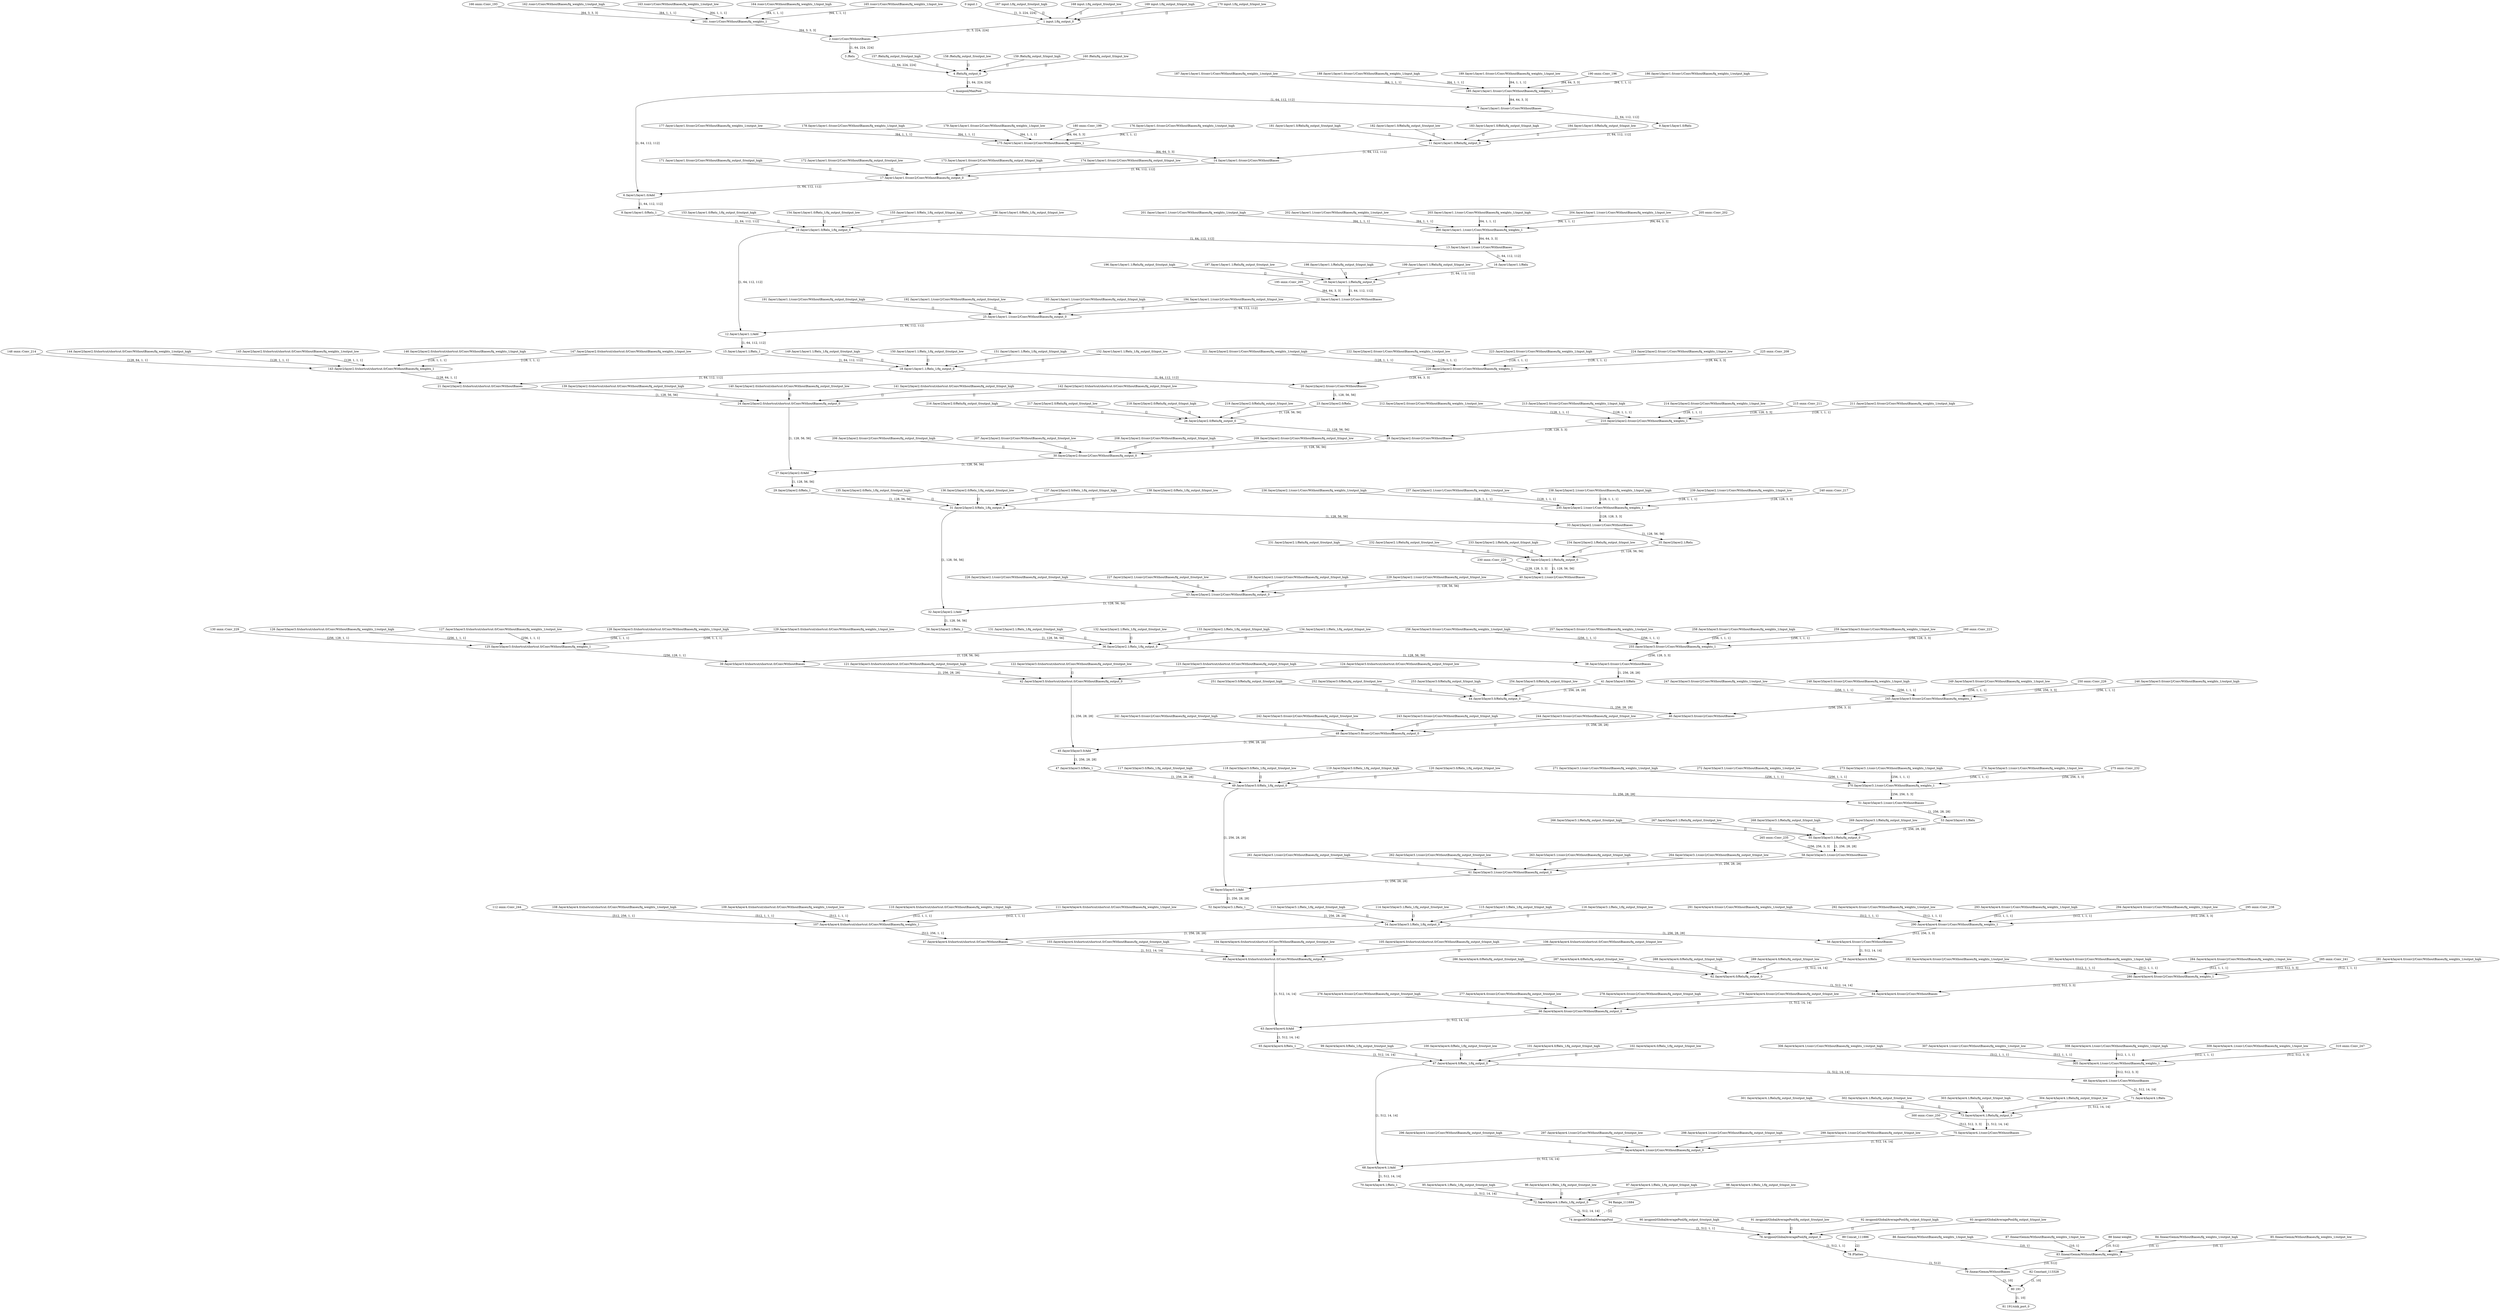 strict digraph  {
"0 input.1" [id=0, type=Parameter];
"1 input.1/fq_output_0" [id=1, type=FakeQuantize];
"2 /conv1/Conv/WithoutBiases" [id=2, type=Convolution];
"3 /Relu" [id=3, type=Relu];
"4 /Relu/fq_output_0" [id=4, type=FakeQuantize];
"5 /maxpool/MaxPool" [id=5, type=MaxPool];
"6 /layer1/layer1.0/Add" [id=6, type=Add];
"7 /layer1/layer1.0/conv1/Conv/WithoutBiases" [id=7, type=Convolution];
"8 /layer1/layer1.0/Relu_1" [id=8, type=Relu];
"9 /layer1/layer1.0/Relu" [id=9, type=Relu];
"10 /layer1/layer1.0/Relu_1/fq_output_0" [id=10, type=FakeQuantize];
"11 /layer1/layer1.0/Relu/fq_output_0" [id=11, type=FakeQuantize];
"12 /layer1/layer1.1/Add" [id=12, type=Add];
"13 /layer1/layer1.1/conv1/Conv/WithoutBiases" [id=13, type=Convolution];
"14 /layer1/layer1.0/conv2/Conv/WithoutBiases" [id=14, type=Convolution];
"15 /layer1/layer1.1/Relu_1" [id=15, type=Relu];
"16 /layer1/layer1.1/Relu" [id=16, type=Relu];
"17 /layer1/layer1.0/conv2/Conv/WithoutBiases/fq_output_0" [id=17, type=FakeQuantize];
"18 /layer1/layer1.1/Relu_1/fq_output_0" [id=18, type=FakeQuantize];
"19 /layer1/layer1.1/Relu/fq_output_0" [id=19, type=FakeQuantize];
"20 /layer2/layer2.0/conv1/Conv/WithoutBiases" [id=20, type=Convolution];
"21 /layer2/layer2.0/shortcut/shortcut.0/Conv/WithoutBiases" [id=21, type=Convolution];
"22 /layer1/layer1.1/conv2/Conv/WithoutBiases" [id=22, type=Convolution];
"23 /layer2/layer2.0/Relu" [id=23, type=Relu];
"24 /layer2/layer2.0/shortcut/shortcut.0/Conv/WithoutBiases/fq_output_0" [id=24, type=FakeQuantize];
"25 /layer1/layer1.1/conv2/Conv/WithoutBiases/fq_output_0" [id=25, type=FakeQuantize];
"26 /layer2/layer2.0/Relu/fq_output_0" [id=26, type=FakeQuantize];
"27 /layer2/layer2.0/Add" [id=27, type=Add];
"28 /layer2/layer2.0/conv2/Conv/WithoutBiases" [id=28, type=Convolution];
"29 /layer2/layer2.0/Relu_1" [id=29, type=Relu];
"30 /layer2/layer2.0/conv2/Conv/WithoutBiases/fq_output_0" [id=30, type=FakeQuantize];
"31 /layer2/layer2.0/Relu_1/fq_output_0" [id=31, type=FakeQuantize];
"32 /layer2/layer2.1/Add" [id=32, type=Add];
"33 /layer2/layer2.1/conv1/Conv/WithoutBiases" [id=33, type=Convolution];
"34 /layer2/layer2.1/Relu_1" [id=34, type=Relu];
"35 /layer2/layer2.1/Relu" [id=35, type=Relu];
"36 /layer2/layer2.1/Relu_1/fq_output_0" [id=36, type=FakeQuantize];
"37 /layer2/layer2.1/Relu/fq_output_0" [id=37, type=FakeQuantize];
"38 /layer3/layer3.0/conv1/Conv/WithoutBiases" [id=38, type=Convolution];
"39 /layer3/layer3.0/shortcut/shortcut.0/Conv/WithoutBiases" [id=39, type=Convolution];
"40 /layer2/layer2.1/conv2/Conv/WithoutBiases" [id=40, type=Convolution];
"41 /layer3/layer3.0/Relu" [id=41, type=Relu];
"42 /layer3/layer3.0/shortcut/shortcut.0/Conv/WithoutBiases/fq_output_0" [id=42, type=FakeQuantize];
"43 /layer2/layer2.1/conv2/Conv/WithoutBiases/fq_output_0" [id=43, type=FakeQuantize];
"44 /layer3/layer3.0/Relu/fq_output_0" [id=44, type=FakeQuantize];
"45 /layer3/layer3.0/Add" [id=45, type=Add];
"46 /layer3/layer3.0/conv2/Conv/WithoutBiases" [id=46, type=Convolution];
"47 /layer3/layer3.0/Relu_1" [id=47, type=Relu];
"48 /layer3/layer3.0/conv2/Conv/WithoutBiases/fq_output_0" [id=48, type=FakeQuantize];
"49 /layer3/layer3.0/Relu_1/fq_output_0" [id=49, type=FakeQuantize];
"50 /layer3/layer3.1/Add" [id=50, type=Add];
"51 /layer3/layer3.1/conv1/Conv/WithoutBiases" [id=51, type=Convolution];
"52 /layer3/layer3.1/Relu_1" [id=52, type=Relu];
"53 /layer3/layer3.1/Relu" [id=53, type=Relu];
"54 /layer3/layer3.1/Relu_1/fq_output_0" [id=54, type=FakeQuantize];
"55 /layer3/layer3.1/Relu/fq_output_0" [id=55, type=FakeQuantize];
"56 /layer4/layer4.0/conv1/Conv/WithoutBiases" [id=56, type=Convolution];
"57 /layer4/layer4.0/shortcut/shortcut.0/Conv/WithoutBiases" [id=57, type=Convolution];
"58 /layer3/layer3.1/conv2/Conv/WithoutBiases" [id=58, type=Convolution];
"59 /layer4/layer4.0/Relu" [id=59, type=Relu];
"60 /layer4/layer4.0/shortcut/shortcut.0/Conv/WithoutBiases/fq_output_0" [id=60, type=FakeQuantize];
"61 /layer3/layer3.1/conv2/Conv/WithoutBiases/fq_output_0" [id=61, type=FakeQuantize];
"62 /layer4/layer4.0/Relu/fq_output_0" [id=62, type=FakeQuantize];
"63 /layer4/layer4.0/Add" [id=63, type=Add];
"64 /layer4/layer4.0/conv2/Conv/WithoutBiases" [id=64, type=Convolution];
"65 /layer4/layer4.0/Relu_1" [id=65, type=Relu];
"66 /layer4/layer4.0/conv2/Conv/WithoutBiases/fq_output_0" [id=66, type=FakeQuantize];
"67 /layer4/layer4.0/Relu_1/fq_output_0" [id=67, type=FakeQuantize];
"68 /layer4/layer4.1/Add" [id=68, type=Add];
"69 /layer4/layer4.1/conv1/Conv/WithoutBiases" [id=69, type=Convolution];
"70 /layer4/layer4.1/Relu_1" [id=70, type=Relu];
"71 /layer4/layer4.1/Relu" [id=71, type=Relu];
"72 /layer4/layer4.1/Relu_1/fq_output_0" [id=72, type=FakeQuantize];
"73 /layer4/layer4.1/Relu/fq_output_0" [id=73, type=FakeQuantize];
"74 /avgpool/GlobalAveragePool" [id=74, type=ReduceMean];
"75 /layer4/layer4.1/conv2/Conv/WithoutBiases" [id=75, type=Convolution];
"76 /avgpool/GlobalAveragePool/fq_output_0" [id=76, type=FakeQuantize];
"77 /layer4/layer4.1/conv2/Conv/WithoutBiases/fq_output_0" [id=77, type=FakeQuantize];
"78 /Flatten" [id=78, type=Reshape];
"79 /linear/Gemm/WithoutBiases" [id=79, type=MatMul];
"80 191" [id=80, type=Add];
"81 191/sink_port_0" [id=81, type=Result];
"82 Constant_113328" [id=82, type=Constant];
"83 /linear/Gemm/WithoutBiases/fq_weights_1" [id=83, type=FakeQuantize];
"84 /linear/Gemm/WithoutBiases/fq_weights_1/output_high" [id=84, type=Constant];
"85 /linear/Gemm/WithoutBiases/fq_weights_1/output_low" [id=85, type=Constant];
"86 /linear/Gemm/WithoutBiases/fq_weights_1/input_high" [id=86, type=Constant];
"87 /linear/Gemm/WithoutBiases/fq_weights_1/input_low" [id=87, type=Constant];
"88 linear.weight" [id=88, type=Constant];
"89 Concat_111886" [id=89, type=Constant];
"90 /avgpool/GlobalAveragePool/fq_output_0/output_high" [id=90, type=Constant];
"91 /avgpool/GlobalAveragePool/fq_output_0/output_low" [id=91, type=Constant];
"92 /avgpool/GlobalAveragePool/fq_output_0/input_high" [id=92, type=Constant];
"93 /avgpool/GlobalAveragePool/fq_output_0/input_low" [id=93, type=Constant];
"94 Range_111684" [id=94, type=Constant];
"95 /layer4/layer4.1/Relu_1/fq_output_0/output_high" [id=95, type=Constant];
"96 /layer4/layer4.1/Relu_1/fq_output_0/output_low" [id=96, type=Constant];
"97 /layer4/layer4.1/Relu_1/fq_output_0/input_high" [id=97, type=Constant];
"98 /layer4/layer4.1/Relu_1/fq_output_0/input_low" [id=98, type=Constant];
"99 /layer4/layer4.0/Relu_1/fq_output_0/output_high" [id=99, type=Constant];
"100 /layer4/layer4.0/Relu_1/fq_output_0/output_low" [id=100, type=Constant];
"101 /layer4/layer4.0/Relu_1/fq_output_0/input_high" [id=101, type=Constant];
"102 /layer4/layer4.0/Relu_1/fq_output_0/input_low" [id=102, type=Constant];
"103 /layer4/layer4.0/shortcut/shortcut.0/Conv/WithoutBiases/fq_output_0/output_high" [id=103, type=Constant];
"104 /layer4/layer4.0/shortcut/shortcut.0/Conv/WithoutBiases/fq_output_0/output_low" [id=104, type=Constant];
"105 /layer4/layer4.0/shortcut/shortcut.0/Conv/WithoutBiases/fq_output_0/input_high" [id=105, type=Constant];
"106 /layer4/layer4.0/shortcut/shortcut.0/Conv/WithoutBiases/fq_output_0/input_low" [id=106, type=Constant];
"107 /layer4/layer4.0/shortcut/shortcut.0/Conv/WithoutBiases/fq_weights_1" [id=107, type=FakeQuantize];
"108 /layer4/layer4.0/shortcut/shortcut.0/Conv/WithoutBiases/fq_weights_1/output_high" [id=108, type=Constant];
"109 /layer4/layer4.0/shortcut/shortcut.0/Conv/WithoutBiases/fq_weights_1/output_low" [id=109, type=Constant];
"110 /layer4/layer4.0/shortcut/shortcut.0/Conv/WithoutBiases/fq_weights_1/input_high" [id=110, type=Constant];
"111 /layer4/layer4.0/shortcut/shortcut.0/Conv/WithoutBiases/fq_weights_1/input_low" [id=111, type=Constant];
"112 onnx^^Conv_244" [id=112, label="112 onnx::Conv_244", type=Constant];
"113 /layer3/layer3.1/Relu_1/fq_output_0/output_high" [id=113, type=Constant];
"114 /layer3/layer3.1/Relu_1/fq_output_0/output_low" [id=114, type=Constant];
"115 /layer3/layer3.1/Relu_1/fq_output_0/input_high" [id=115, type=Constant];
"116 /layer3/layer3.1/Relu_1/fq_output_0/input_low" [id=116, type=Constant];
"117 /layer3/layer3.0/Relu_1/fq_output_0/output_high" [id=117, type=Constant];
"118 /layer3/layer3.0/Relu_1/fq_output_0/output_low" [id=118, type=Constant];
"119 /layer3/layer3.0/Relu_1/fq_output_0/input_high" [id=119, type=Constant];
"120 /layer3/layer3.0/Relu_1/fq_output_0/input_low" [id=120, type=Constant];
"121 /layer3/layer3.0/shortcut/shortcut.0/Conv/WithoutBiases/fq_output_0/output_high" [id=121, type=Constant];
"122 /layer3/layer3.0/shortcut/shortcut.0/Conv/WithoutBiases/fq_output_0/output_low" [id=122, type=Constant];
"123 /layer3/layer3.0/shortcut/shortcut.0/Conv/WithoutBiases/fq_output_0/input_high" [id=123, type=Constant];
"124 /layer3/layer3.0/shortcut/shortcut.0/Conv/WithoutBiases/fq_output_0/input_low" [id=124, type=Constant];
"125 /layer3/layer3.0/shortcut/shortcut.0/Conv/WithoutBiases/fq_weights_1" [id=125, type=FakeQuantize];
"126 /layer3/layer3.0/shortcut/shortcut.0/Conv/WithoutBiases/fq_weights_1/output_high" [id=126, type=Constant];
"127 /layer3/layer3.0/shortcut/shortcut.0/Conv/WithoutBiases/fq_weights_1/output_low" [id=127, type=Constant];
"128 /layer3/layer3.0/shortcut/shortcut.0/Conv/WithoutBiases/fq_weights_1/input_high" [id=128, type=Constant];
"129 /layer3/layer3.0/shortcut/shortcut.0/Conv/WithoutBiases/fq_weights_1/input_low" [id=129, type=Constant];
"130 onnx^^Conv_229" [id=130, label="130 onnx::Conv_229", type=Constant];
"131 /layer2/layer2.1/Relu_1/fq_output_0/output_high" [id=131, type=Constant];
"132 /layer2/layer2.1/Relu_1/fq_output_0/output_low" [id=132, type=Constant];
"133 /layer2/layer2.1/Relu_1/fq_output_0/input_high" [id=133, type=Constant];
"134 /layer2/layer2.1/Relu_1/fq_output_0/input_low" [id=134, type=Constant];
"135 /layer2/layer2.0/Relu_1/fq_output_0/output_high" [id=135, type=Constant];
"136 /layer2/layer2.0/Relu_1/fq_output_0/output_low" [id=136, type=Constant];
"137 /layer2/layer2.0/Relu_1/fq_output_0/input_high" [id=137, type=Constant];
"138 /layer2/layer2.0/Relu_1/fq_output_0/input_low" [id=138, type=Constant];
"139 /layer2/layer2.0/shortcut/shortcut.0/Conv/WithoutBiases/fq_output_0/output_high" [id=139, type=Constant];
"140 /layer2/layer2.0/shortcut/shortcut.0/Conv/WithoutBiases/fq_output_0/output_low" [id=140, type=Constant];
"141 /layer2/layer2.0/shortcut/shortcut.0/Conv/WithoutBiases/fq_output_0/input_high" [id=141, type=Constant];
"142 /layer2/layer2.0/shortcut/shortcut.0/Conv/WithoutBiases/fq_output_0/input_low" [id=142, type=Constant];
"143 /layer2/layer2.0/shortcut/shortcut.0/Conv/WithoutBiases/fq_weights_1" [id=143, type=FakeQuantize];
"144 /layer2/layer2.0/shortcut/shortcut.0/Conv/WithoutBiases/fq_weights_1/output_high" [id=144, type=Constant];
"145 /layer2/layer2.0/shortcut/shortcut.0/Conv/WithoutBiases/fq_weights_1/output_low" [id=145, type=Constant];
"146 /layer2/layer2.0/shortcut/shortcut.0/Conv/WithoutBiases/fq_weights_1/input_high" [id=146, type=Constant];
"147 /layer2/layer2.0/shortcut/shortcut.0/Conv/WithoutBiases/fq_weights_1/input_low" [id=147, type=Constant];
"148 onnx^^Conv_214" [id=148, label="148 onnx::Conv_214", type=Constant];
"149 /layer1/layer1.1/Relu_1/fq_output_0/output_high" [id=149, type=Constant];
"150 /layer1/layer1.1/Relu_1/fq_output_0/output_low" [id=150, type=Constant];
"151 /layer1/layer1.1/Relu_1/fq_output_0/input_high" [id=151, type=Constant];
"152 /layer1/layer1.1/Relu_1/fq_output_0/input_low" [id=152, type=Constant];
"153 /layer1/layer1.0/Relu_1/fq_output_0/output_high" [id=153, type=Constant];
"154 /layer1/layer1.0/Relu_1/fq_output_0/output_low" [id=154, type=Constant];
"155 /layer1/layer1.0/Relu_1/fq_output_0/input_high" [id=155, type=Constant];
"156 /layer1/layer1.0/Relu_1/fq_output_0/input_low" [id=156, type=Constant];
"157 /Relu/fq_output_0/output_high" [id=157, type=Constant];
"158 /Relu/fq_output_0/output_low" [id=158, type=Constant];
"159 /Relu/fq_output_0/input_high" [id=159, type=Constant];
"160 /Relu/fq_output_0/input_low" [id=160, type=Constant];
"161 /conv1/Conv/WithoutBiases/fq_weights_1" [id=161, type=FakeQuantize];
"162 /conv1/Conv/WithoutBiases/fq_weights_1/output_high" [id=162, type=Constant];
"163 /conv1/Conv/WithoutBiases/fq_weights_1/output_low" [id=163, type=Constant];
"164 /conv1/Conv/WithoutBiases/fq_weights_1/input_high" [id=164, type=Constant];
"165 /conv1/Conv/WithoutBiases/fq_weights_1/input_low" [id=165, type=Constant];
"166 onnx^^Conv_193" [id=166, label="166 onnx::Conv_193", type=Constant];
"167 input.1/fq_output_0/output_high" [id=167, type=Constant];
"168 input.1/fq_output_0/output_low" [id=168, type=Constant];
"169 input.1/fq_output_0/input_high" [id=169, type=Constant];
"170 input.1/fq_output_0/input_low" [id=170, type=Constant];
"171 /layer1/layer1.0/conv2/Conv/WithoutBiases/fq_output_0/output_high" [id=171, type=Constant];
"172 /layer1/layer1.0/conv2/Conv/WithoutBiases/fq_output_0/output_low" [id=172, type=Constant];
"173 /layer1/layer1.0/conv2/Conv/WithoutBiases/fq_output_0/input_high" [id=173, type=Constant];
"174 /layer1/layer1.0/conv2/Conv/WithoutBiases/fq_output_0/input_low" [id=174, type=Constant];
"175 /layer1/layer1.0/conv2/Conv/WithoutBiases/fq_weights_1" [id=175, type=FakeQuantize];
"176 /layer1/layer1.0/conv2/Conv/WithoutBiases/fq_weights_1/output_high" [id=176, type=Constant];
"177 /layer1/layer1.0/conv2/Conv/WithoutBiases/fq_weights_1/output_low" [id=177, type=Constant];
"178 /layer1/layer1.0/conv2/Conv/WithoutBiases/fq_weights_1/input_high" [id=178, type=Constant];
"179 /layer1/layer1.0/conv2/Conv/WithoutBiases/fq_weights_1/input_low" [id=179, type=Constant];
"180 onnx^^Conv_199" [id=180, label="180 onnx::Conv_199", type=Constant];
"181 /layer1/layer1.0/Relu/fq_output_0/output_high" [id=181, type=Constant];
"182 /layer1/layer1.0/Relu/fq_output_0/output_low" [id=182, type=Constant];
"183 /layer1/layer1.0/Relu/fq_output_0/input_high" [id=183, type=Constant];
"184 /layer1/layer1.0/Relu/fq_output_0/input_low" [id=184, type=Constant];
"185 /layer1/layer1.0/conv1/Conv/WithoutBiases/fq_weights_1" [id=185, type=FakeQuantize];
"186 /layer1/layer1.0/conv1/Conv/WithoutBiases/fq_weights_1/output_high" [id=186, type=Constant];
"187 /layer1/layer1.0/conv1/Conv/WithoutBiases/fq_weights_1/output_low" [id=187, type=Constant];
"188 /layer1/layer1.0/conv1/Conv/WithoutBiases/fq_weights_1/input_high" [id=188, type=Constant];
"189 /layer1/layer1.0/conv1/Conv/WithoutBiases/fq_weights_1/input_low" [id=189, type=Constant];
"190 onnx^^Conv_196" [id=190, label="190 onnx::Conv_196", type=Constant];
"191 /layer1/layer1.1/conv2/Conv/WithoutBiases/fq_output_0/output_high" [id=191, type=Constant];
"192 /layer1/layer1.1/conv2/Conv/WithoutBiases/fq_output_0/output_low" [id=192, type=Constant];
"193 /layer1/layer1.1/conv2/Conv/WithoutBiases/fq_output_0/input_high" [id=193, type=Constant];
"194 /layer1/layer1.1/conv2/Conv/WithoutBiases/fq_output_0/input_low" [id=194, type=Constant];
"195 onnx^^Conv_205" [id=195, label="195 onnx::Conv_205", type=Constant];
"196 /layer1/layer1.1/Relu/fq_output_0/output_high" [id=196, type=Constant];
"197 /layer1/layer1.1/Relu/fq_output_0/output_low" [id=197, type=Constant];
"198 /layer1/layer1.1/Relu/fq_output_0/input_high" [id=198, type=Constant];
"199 /layer1/layer1.1/Relu/fq_output_0/input_low" [id=199, type=Constant];
"200 /layer1/layer1.1/conv1/Conv/WithoutBiases/fq_weights_1" [id=200, type=FakeQuantize];
"201 /layer1/layer1.1/conv1/Conv/WithoutBiases/fq_weights_1/output_high" [id=201, type=Constant];
"202 /layer1/layer1.1/conv1/Conv/WithoutBiases/fq_weights_1/output_low" [id=202, type=Constant];
"203 /layer1/layer1.1/conv1/Conv/WithoutBiases/fq_weights_1/input_high" [id=203, type=Constant];
"204 /layer1/layer1.1/conv1/Conv/WithoutBiases/fq_weights_1/input_low" [id=204, type=Constant];
"205 onnx^^Conv_202" [id=205, label="205 onnx::Conv_202", type=Constant];
"206 /layer2/layer2.0/conv2/Conv/WithoutBiases/fq_output_0/output_high" [id=206, type=Constant];
"207 /layer2/layer2.0/conv2/Conv/WithoutBiases/fq_output_0/output_low" [id=207, type=Constant];
"208 /layer2/layer2.0/conv2/Conv/WithoutBiases/fq_output_0/input_high" [id=208, type=Constant];
"209 /layer2/layer2.0/conv2/Conv/WithoutBiases/fq_output_0/input_low" [id=209, type=Constant];
"210 /layer2/layer2.0/conv2/Conv/WithoutBiases/fq_weights_1" [id=210, type=FakeQuantize];
"211 /layer2/layer2.0/conv2/Conv/WithoutBiases/fq_weights_1/output_high" [id=211, type=Constant];
"212 /layer2/layer2.0/conv2/Conv/WithoutBiases/fq_weights_1/output_low" [id=212, type=Constant];
"213 /layer2/layer2.0/conv2/Conv/WithoutBiases/fq_weights_1/input_high" [id=213, type=Constant];
"214 /layer2/layer2.0/conv2/Conv/WithoutBiases/fq_weights_1/input_low" [id=214, type=Constant];
"215 onnx^^Conv_211" [id=215, label="215 onnx::Conv_211", type=Constant];
"216 /layer2/layer2.0/Relu/fq_output_0/output_high" [id=216, type=Constant];
"217 /layer2/layer2.0/Relu/fq_output_0/output_low" [id=217, type=Constant];
"218 /layer2/layer2.0/Relu/fq_output_0/input_high" [id=218, type=Constant];
"219 /layer2/layer2.0/Relu/fq_output_0/input_low" [id=219, type=Constant];
"220 /layer2/layer2.0/conv1/Conv/WithoutBiases/fq_weights_1" [id=220, type=FakeQuantize];
"221 /layer2/layer2.0/conv1/Conv/WithoutBiases/fq_weights_1/output_high" [id=221, type=Constant];
"222 /layer2/layer2.0/conv1/Conv/WithoutBiases/fq_weights_1/output_low" [id=222, type=Constant];
"223 /layer2/layer2.0/conv1/Conv/WithoutBiases/fq_weights_1/input_high" [id=223, type=Constant];
"224 /layer2/layer2.0/conv1/Conv/WithoutBiases/fq_weights_1/input_low" [id=224, type=Constant];
"225 onnx^^Conv_208" [id=225, label="225 onnx::Conv_208", type=Constant];
"226 /layer2/layer2.1/conv2/Conv/WithoutBiases/fq_output_0/output_high" [id=226, type=Constant];
"227 /layer2/layer2.1/conv2/Conv/WithoutBiases/fq_output_0/output_low" [id=227, type=Constant];
"228 /layer2/layer2.1/conv2/Conv/WithoutBiases/fq_output_0/input_high" [id=228, type=Constant];
"229 /layer2/layer2.1/conv2/Conv/WithoutBiases/fq_output_0/input_low" [id=229, type=Constant];
"230 onnx^^Conv_220" [id=230, label="230 onnx::Conv_220", type=Constant];
"231 /layer2/layer2.1/Relu/fq_output_0/output_high" [id=231, type=Constant];
"232 /layer2/layer2.1/Relu/fq_output_0/output_low" [id=232, type=Constant];
"233 /layer2/layer2.1/Relu/fq_output_0/input_high" [id=233, type=Constant];
"234 /layer2/layer2.1/Relu/fq_output_0/input_low" [id=234, type=Constant];
"235 /layer2/layer2.1/conv1/Conv/WithoutBiases/fq_weights_1" [id=235, type=FakeQuantize];
"236 /layer2/layer2.1/conv1/Conv/WithoutBiases/fq_weights_1/output_high" [id=236, type=Constant];
"237 /layer2/layer2.1/conv1/Conv/WithoutBiases/fq_weights_1/output_low" [id=237, type=Constant];
"238 /layer2/layer2.1/conv1/Conv/WithoutBiases/fq_weights_1/input_high" [id=238, type=Constant];
"239 /layer2/layer2.1/conv1/Conv/WithoutBiases/fq_weights_1/input_low" [id=239, type=Constant];
"240 onnx^^Conv_217" [id=240, label="240 onnx::Conv_217", type=Constant];
"241 /layer3/layer3.0/conv2/Conv/WithoutBiases/fq_output_0/output_high" [id=241, type=Constant];
"242 /layer3/layer3.0/conv2/Conv/WithoutBiases/fq_output_0/output_low" [id=242, type=Constant];
"243 /layer3/layer3.0/conv2/Conv/WithoutBiases/fq_output_0/input_high" [id=243, type=Constant];
"244 /layer3/layer3.0/conv2/Conv/WithoutBiases/fq_output_0/input_low" [id=244, type=Constant];
"245 /layer3/layer3.0/conv2/Conv/WithoutBiases/fq_weights_1" [id=245, type=FakeQuantize];
"246 /layer3/layer3.0/conv2/Conv/WithoutBiases/fq_weights_1/output_high" [id=246, type=Constant];
"247 /layer3/layer3.0/conv2/Conv/WithoutBiases/fq_weights_1/output_low" [id=247, type=Constant];
"248 /layer3/layer3.0/conv2/Conv/WithoutBiases/fq_weights_1/input_high" [id=248, type=Constant];
"249 /layer3/layer3.0/conv2/Conv/WithoutBiases/fq_weights_1/input_low" [id=249, type=Constant];
"250 onnx^^Conv_226" [id=250, label="250 onnx::Conv_226", type=Constant];
"251 /layer3/layer3.0/Relu/fq_output_0/output_high" [id=251, type=Constant];
"252 /layer3/layer3.0/Relu/fq_output_0/output_low" [id=252, type=Constant];
"253 /layer3/layer3.0/Relu/fq_output_0/input_high" [id=253, type=Constant];
"254 /layer3/layer3.0/Relu/fq_output_0/input_low" [id=254, type=Constant];
"255 /layer3/layer3.0/conv1/Conv/WithoutBiases/fq_weights_1" [id=255, type=FakeQuantize];
"256 /layer3/layer3.0/conv1/Conv/WithoutBiases/fq_weights_1/output_high" [id=256, type=Constant];
"257 /layer3/layer3.0/conv1/Conv/WithoutBiases/fq_weights_1/output_low" [id=257, type=Constant];
"258 /layer3/layer3.0/conv1/Conv/WithoutBiases/fq_weights_1/input_high" [id=258, type=Constant];
"259 /layer3/layer3.0/conv1/Conv/WithoutBiases/fq_weights_1/input_low" [id=259, type=Constant];
"260 onnx^^Conv_223" [id=260, label="260 onnx::Conv_223", type=Constant];
"261 /layer3/layer3.1/conv2/Conv/WithoutBiases/fq_output_0/output_high" [id=261, type=Constant];
"262 /layer3/layer3.1/conv2/Conv/WithoutBiases/fq_output_0/output_low" [id=262, type=Constant];
"263 /layer3/layer3.1/conv2/Conv/WithoutBiases/fq_output_0/input_high" [id=263, type=Constant];
"264 /layer3/layer3.1/conv2/Conv/WithoutBiases/fq_output_0/input_low" [id=264, type=Constant];
"265 onnx^^Conv_235" [id=265, label="265 onnx::Conv_235", type=Constant];
"266 /layer3/layer3.1/Relu/fq_output_0/output_high" [id=266, type=Constant];
"267 /layer3/layer3.1/Relu/fq_output_0/output_low" [id=267, type=Constant];
"268 /layer3/layer3.1/Relu/fq_output_0/input_high" [id=268, type=Constant];
"269 /layer3/layer3.1/Relu/fq_output_0/input_low" [id=269, type=Constant];
"270 /layer3/layer3.1/conv1/Conv/WithoutBiases/fq_weights_1" [id=270, type=FakeQuantize];
"271 /layer3/layer3.1/conv1/Conv/WithoutBiases/fq_weights_1/output_high" [id=271, type=Constant];
"272 /layer3/layer3.1/conv1/Conv/WithoutBiases/fq_weights_1/output_low" [id=272, type=Constant];
"273 /layer3/layer3.1/conv1/Conv/WithoutBiases/fq_weights_1/input_high" [id=273, type=Constant];
"274 /layer3/layer3.1/conv1/Conv/WithoutBiases/fq_weights_1/input_low" [id=274, type=Constant];
"275 onnx^^Conv_232" [id=275, label="275 onnx::Conv_232", type=Constant];
"276 /layer4/layer4.0/conv2/Conv/WithoutBiases/fq_output_0/output_high" [id=276, type=Constant];
"277 /layer4/layer4.0/conv2/Conv/WithoutBiases/fq_output_0/output_low" [id=277, type=Constant];
"278 /layer4/layer4.0/conv2/Conv/WithoutBiases/fq_output_0/input_high" [id=278, type=Constant];
"279 /layer4/layer4.0/conv2/Conv/WithoutBiases/fq_output_0/input_low" [id=279, type=Constant];
"280 /layer4/layer4.0/conv2/Conv/WithoutBiases/fq_weights_1" [id=280, type=FakeQuantize];
"281 /layer4/layer4.0/conv2/Conv/WithoutBiases/fq_weights_1/output_high" [id=281, type=Constant];
"282 /layer4/layer4.0/conv2/Conv/WithoutBiases/fq_weights_1/output_low" [id=282, type=Constant];
"283 /layer4/layer4.0/conv2/Conv/WithoutBiases/fq_weights_1/input_high" [id=283, type=Constant];
"284 /layer4/layer4.0/conv2/Conv/WithoutBiases/fq_weights_1/input_low" [id=284, type=Constant];
"285 onnx^^Conv_241" [id=285, label="285 onnx::Conv_241", type=Constant];
"286 /layer4/layer4.0/Relu/fq_output_0/output_high" [id=286, type=Constant];
"287 /layer4/layer4.0/Relu/fq_output_0/output_low" [id=287, type=Constant];
"288 /layer4/layer4.0/Relu/fq_output_0/input_high" [id=288, type=Constant];
"289 /layer4/layer4.0/Relu/fq_output_0/input_low" [id=289, type=Constant];
"290 /layer4/layer4.0/conv1/Conv/WithoutBiases/fq_weights_1" [id=290, type=FakeQuantize];
"291 /layer4/layer4.0/conv1/Conv/WithoutBiases/fq_weights_1/output_high" [id=291, type=Constant];
"292 /layer4/layer4.0/conv1/Conv/WithoutBiases/fq_weights_1/output_low" [id=292, type=Constant];
"293 /layer4/layer4.0/conv1/Conv/WithoutBiases/fq_weights_1/input_high" [id=293, type=Constant];
"294 /layer4/layer4.0/conv1/Conv/WithoutBiases/fq_weights_1/input_low" [id=294, type=Constant];
"295 onnx^^Conv_238" [id=295, label="295 onnx::Conv_238", type=Constant];
"296 /layer4/layer4.1/conv2/Conv/WithoutBiases/fq_output_0/output_high" [id=296, type=Constant];
"297 /layer4/layer4.1/conv2/Conv/WithoutBiases/fq_output_0/output_low" [id=297, type=Constant];
"298 /layer4/layer4.1/conv2/Conv/WithoutBiases/fq_output_0/input_high" [id=298, type=Constant];
"299 /layer4/layer4.1/conv2/Conv/WithoutBiases/fq_output_0/input_low" [id=299, type=Constant];
"300 onnx^^Conv_250" [id=300, label="300 onnx::Conv_250", type=Constant];
"301 /layer4/layer4.1/Relu/fq_output_0/output_high" [id=301, type=Constant];
"302 /layer4/layer4.1/Relu/fq_output_0/output_low" [id=302, type=Constant];
"303 /layer4/layer4.1/Relu/fq_output_0/input_high" [id=303, type=Constant];
"304 /layer4/layer4.1/Relu/fq_output_0/input_low" [id=304, type=Constant];
"305 /layer4/layer4.1/conv1/Conv/WithoutBiases/fq_weights_1" [id=305, type=FakeQuantize];
"306 /layer4/layer4.1/conv1/Conv/WithoutBiases/fq_weights_1/output_high" [id=306, type=Constant];
"307 /layer4/layer4.1/conv1/Conv/WithoutBiases/fq_weights_1/output_low" [id=307, type=Constant];
"308 /layer4/layer4.1/conv1/Conv/WithoutBiases/fq_weights_1/input_high" [id=308, type=Constant];
"309 /layer4/layer4.1/conv1/Conv/WithoutBiases/fq_weights_1/input_low" [id=309, type=Constant];
"310 onnx^^Conv_247" [id=310, label="310 onnx::Conv_247", type=Constant];
"0 input.1" -> "1 input.1/fq_output_0"  [label="[1, 3, 224, 224]", style=solid];
"1 input.1/fq_output_0" -> "2 /conv1/Conv/WithoutBiases"  [label="[1, 3, 224, 224]", style=solid];
"2 /conv1/Conv/WithoutBiases" -> "3 /Relu"  [label="[1, 64, 224, 224]", style=solid];
"3 /Relu" -> "4 /Relu/fq_output_0"  [label="[1, 64, 224, 224]", style=solid];
"4 /Relu/fq_output_0" -> "5 /maxpool/MaxPool"  [label="[1, 64, 224, 224]", style=solid];
"5 /maxpool/MaxPool" -> "6 /layer1/layer1.0/Add"  [label="[1, 64, 112, 112]", style=solid];
"5 /maxpool/MaxPool" -> "7 /layer1/layer1.0/conv1/Conv/WithoutBiases"  [label="[1, 64, 112, 112]", style=solid];
"6 /layer1/layer1.0/Add" -> "8 /layer1/layer1.0/Relu_1"  [label="[1, 64, 112, 112]", style=solid];
"7 /layer1/layer1.0/conv1/Conv/WithoutBiases" -> "9 /layer1/layer1.0/Relu"  [label="[1, 64, 112, 112]", style=solid];
"8 /layer1/layer1.0/Relu_1" -> "10 /layer1/layer1.0/Relu_1/fq_output_0"  [label="[1, 64, 112, 112]", style=solid];
"9 /layer1/layer1.0/Relu" -> "11 /layer1/layer1.0/Relu/fq_output_0"  [label="[1, 64, 112, 112]", style=solid];
"10 /layer1/layer1.0/Relu_1/fq_output_0" -> "12 /layer1/layer1.1/Add"  [label="[1, 64, 112, 112]", style=solid];
"10 /layer1/layer1.0/Relu_1/fq_output_0" -> "13 /layer1/layer1.1/conv1/Conv/WithoutBiases"  [label="[1, 64, 112, 112]", style=solid];
"11 /layer1/layer1.0/Relu/fq_output_0" -> "14 /layer1/layer1.0/conv2/Conv/WithoutBiases"  [label="[1, 64, 112, 112]", style=solid];
"12 /layer1/layer1.1/Add" -> "15 /layer1/layer1.1/Relu_1"  [label="[1, 64, 112, 112]", style=solid];
"13 /layer1/layer1.1/conv1/Conv/WithoutBiases" -> "16 /layer1/layer1.1/Relu"  [label="[1, 64, 112, 112]", style=solid];
"14 /layer1/layer1.0/conv2/Conv/WithoutBiases" -> "17 /layer1/layer1.0/conv2/Conv/WithoutBiases/fq_output_0"  [label="[1, 64, 112, 112]", style=solid];
"15 /layer1/layer1.1/Relu_1" -> "18 /layer1/layer1.1/Relu_1/fq_output_0"  [label="[1, 64, 112, 112]", style=solid];
"16 /layer1/layer1.1/Relu" -> "19 /layer1/layer1.1/Relu/fq_output_0"  [label="[1, 64, 112, 112]", style=solid];
"17 /layer1/layer1.0/conv2/Conv/WithoutBiases/fq_output_0" -> "6 /layer1/layer1.0/Add"  [label="[1, 64, 112, 112]", style=solid];
"18 /layer1/layer1.1/Relu_1/fq_output_0" -> "20 /layer2/layer2.0/conv1/Conv/WithoutBiases"  [label="[1, 64, 112, 112]", style=solid];
"18 /layer1/layer1.1/Relu_1/fq_output_0" -> "21 /layer2/layer2.0/shortcut/shortcut.0/Conv/WithoutBiases"  [label="[1, 64, 112, 112]", style=solid];
"19 /layer1/layer1.1/Relu/fq_output_0" -> "22 /layer1/layer1.1/conv2/Conv/WithoutBiases"  [label="[1, 64, 112, 112]", style=solid];
"20 /layer2/layer2.0/conv1/Conv/WithoutBiases" -> "23 /layer2/layer2.0/Relu"  [label="[1, 128, 56, 56]", style=solid];
"21 /layer2/layer2.0/shortcut/shortcut.0/Conv/WithoutBiases" -> "24 /layer2/layer2.0/shortcut/shortcut.0/Conv/WithoutBiases/fq_output_0"  [label="[1, 128, 56, 56]", style=solid];
"22 /layer1/layer1.1/conv2/Conv/WithoutBiases" -> "25 /layer1/layer1.1/conv2/Conv/WithoutBiases/fq_output_0"  [label="[1, 64, 112, 112]", style=solid];
"23 /layer2/layer2.0/Relu" -> "26 /layer2/layer2.0/Relu/fq_output_0"  [label="[1, 128, 56, 56]", style=solid];
"24 /layer2/layer2.0/shortcut/shortcut.0/Conv/WithoutBiases/fq_output_0" -> "27 /layer2/layer2.0/Add"  [label="[1, 128, 56, 56]", style=solid];
"25 /layer1/layer1.1/conv2/Conv/WithoutBiases/fq_output_0" -> "12 /layer1/layer1.1/Add"  [label="[1, 64, 112, 112]", style=solid];
"26 /layer2/layer2.0/Relu/fq_output_0" -> "28 /layer2/layer2.0/conv2/Conv/WithoutBiases"  [label="[1, 128, 56, 56]", style=solid];
"27 /layer2/layer2.0/Add" -> "29 /layer2/layer2.0/Relu_1"  [label="[1, 128, 56, 56]", style=solid];
"28 /layer2/layer2.0/conv2/Conv/WithoutBiases" -> "30 /layer2/layer2.0/conv2/Conv/WithoutBiases/fq_output_0"  [label="[1, 128, 56, 56]", style=solid];
"29 /layer2/layer2.0/Relu_1" -> "31 /layer2/layer2.0/Relu_1/fq_output_0"  [label="[1, 128, 56, 56]", style=solid];
"30 /layer2/layer2.0/conv2/Conv/WithoutBiases/fq_output_0" -> "27 /layer2/layer2.0/Add"  [label="[1, 128, 56, 56]", style=solid];
"31 /layer2/layer2.0/Relu_1/fq_output_0" -> "32 /layer2/layer2.1/Add"  [label="[1, 128, 56, 56]", style=solid];
"31 /layer2/layer2.0/Relu_1/fq_output_0" -> "33 /layer2/layer2.1/conv1/Conv/WithoutBiases"  [label="[1, 128, 56, 56]", style=solid];
"32 /layer2/layer2.1/Add" -> "34 /layer2/layer2.1/Relu_1"  [label="[1, 128, 56, 56]", style=solid];
"33 /layer2/layer2.1/conv1/Conv/WithoutBiases" -> "35 /layer2/layer2.1/Relu"  [label="[1, 128, 56, 56]", style=solid];
"34 /layer2/layer2.1/Relu_1" -> "36 /layer2/layer2.1/Relu_1/fq_output_0"  [label="[1, 128, 56, 56]", style=solid];
"35 /layer2/layer2.1/Relu" -> "37 /layer2/layer2.1/Relu/fq_output_0"  [label="[1, 128, 56, 56]", style=solid];
"36 /layer2/layer2.1/Relu_1/fq_output_0" -> "38 /layer3/layer3.0/conv1/Conv/WithoutBiases"  [label="[1, 128, 56, 56]", style=solid];
"36 /layer2/layer2.1/Relu_1/fq_output_0" -> "39 /layer3/layer3.0/shortcut/shortcut.0/Conv/WithoutBiases"  [label="[1, 128, 56, 56]", style=solid];
"37 /layer2/layer2.1/Relu/fq_output_0" -> "40 /layer2/layer2.1/conv2/Conv/WithoutBiases"  [label="[1, 128, 56, 56]", style=solid];
"38 /layer3/layer3.0/conv1/Conv/WithoutBiases" -> "41 /layer3/layer3.0/Relu"  [label="[1, 256, 28, 28]", style=solid];
"39 /layer3/layer3.0/shortcut/shortcut.0/Conv/WithoutBiases" -> "42 /layer3/layer3.0/shortcut/shortcut.0/Conv/WithoutBiases/fq_output_0"  [label="[1, 256, 28, 28]", style=solid];
"40 /layer2/layer2.1/conv2/Conv/WithoutBiases" -> "43 /layer2/layer2.1/conv2/Conv/WithoutBiases/fq_output_0"  [label="[1, 128, 56, 56]", style=solid];
"41 /layer3/layer3.0/Relu" -> "44 /layer3/layer3.0/Relu/fq_output_0"  [label="[1, 256, 28, 28]", style=solid];
"42 /layer3/layer3.0/shortcut/shortcut.0/Conv/WithoutBiases/fq_output_0" -> "45 /layer3/layer3.0/Add"  [label="[1, 256, 28, 28]", style=solid];
"43 /layer2/layer2.1/conv2/Conv/WithoutBiases/fq_output_0" -> "32 /layer2/layer2.1/Add"  [label="[1, 128, 56, 56]", style=solid];
"44 /layer3/layer3.0/Relu/fq_output_0" -> "46 /layer3/layer3.0/conv2/Conv/WithoutBiases"  [label="[1, 256, 28, 28]", style=solid];
"45 /layer3/layer3.0/Add" -> "47 /layer3/layer3.0/Relu_1"  [label="[1, 256, 28, 28]", style=solid];
"46 /layer3/layer3.0/conv2/Conv/WithoutBiases" -> "48 /layer3/layer3.0/conv2/Conv/WithoutBiases/fq_output_0"  [label="[1, 256, 28, 28]", style=solid];
"47 /layer3/layer3.0/Relu_1" -> "49 /layer3/layer3.0/Relu_1/fq_output_0"  [label="[1, 256, 28, 28]", style=solid];
"48 /layer3/layer3.0/conv2/Conv/WithoutBiases/fq_output_0" -> "45 /layer3/layer3.0/Add"  [label="[1, 256, 28, 28]", style=solid];
"49 /layer3/layer3.0/Relu_1/fq_output_0" -> "50 /layer3/layer3.1/Add"  [label="[1, 256, 28, 28]", style=solid];
"49 /layer3/layer3.0/Relu_1/fq_output_0" -> "51 /layer3/layer3.1/conv1/Conv/WithoutBiases"  [label="[1, 256, 28, 28]", style=solid];
"50 /layer3/layer3.1/Add" -> "52 /layer3/layer3.1/Relu_1"  [label="[1, 256, 28, 28]", style=solid];
"51 /layer3/layer3.1/conv1/Conv/WithoutBiases" -> "53 /layer3/layer3.1/Relu"  [label="[1, 256, 28, 28]", style=solid];
"52 /layer3/layer3.1/Relu_1" -> "54 /layer3/layer3.1/Relu_1/fq_output_0"  [label="[1, 256, 28, 28]", style=solid];
"53 /layer3/layer3.1/Relu" -> "55 /layer3/layer3.1/Relu/fq_output_0"  [label="[1, 256, 28, 28]", style=solid];
"54 /layer3/layer3.1/Relu_1/fq_output_0" -> "56 /layer4/layer4.0/conv1/Conv/WithoutBiases"  [label="[1, 256, 28, 28]", style=solid];
"54 /layer3/layer3.1/Relu_1/fq_output_0" -> "57 /layer4/layer4.0/shortcut/shortcut.0/Conv/WithoutBiases"  [label="[1, 256, 28, 28]", style=solid];
"55 /layer3/layer3.1/Relu/fq_output_0" -> "58 /layer3/layer3.1/conv2/Conv/WithoutBiases"  [label="[1, 256, 28, 28]", style=solid];
"56 /layer4/layer4.0/conv1/Conv/WithoutBiases" -> "59 /layer4/layer4.0/Relu"  [label="[1, 512, 14, 14]", style=solid];
"57 /layer4/layer4.0/shortcut/shortcut.0/Conv/WithoutBiases" -> "60 /layer4/layer4.0/shortcut/shortcut.0/Conv/WithoutBiases/fq_output_0"  [label="[1, 512, 14, 14]", style=solid];
"58 /layer3/layer3.1/conv2/Conv/WithoutBiases" -> "61 /layer3/layer3.1/conv2/Conv/WithoutBiases/fq_output_0"  [label="[1, 256, 28, 28]", style=solid];
"59 /layer4/layer4.0/Relu" -> "62 /layer4/layer4.0/Relu/fq_output_0"  [label="[1, 512, 14, 14]", style=solid];
"60 /layer4/layer4.0/shortcut/shortcut.0/Conv/WithoutBiases/fq_output_0" -> "63 /layer4/layer4.0/Add"  [label="[1, 512, 14, 14]", style=solid];
"61 /layer3/layer3.1/conv2/Conv/WithoutBiases/fq_output_0" -> "50 /layer3/layer3.1/Add"  [label="[1, 256, 28, 28]", style=solid];
"62 /layer4/layer4.0/Relu/fq_output_0" -> "64 /layer4/layer4.0/conv2/Conv/WithoutBiases"  [label="[1, 512, 14, 14]", style=solid];
"63 /layer4/layer4.0/Add" -> "65 /layer4/layer4.0/Relu_1"  [label="[1, 512, 14, 14]", style=solid];
"64 /layer4/layer4.0/conv2/Conv/WithoutBiases" -> "66 /layer4/layer4.0/conv2/Conv/WithoutBiases/fq_output_0"  [label="[1, 512, 14, 14]", style=solid];
"65 /layer4/layer4.0/Relu_1" -> "67 /layer4/layer4.0/Relu_1/fq_output_0"  [label="[1, 512, 14, 14]", style=solid];
"66 /layer4/layer4.0/conv2/Conv/WithoutBiases/fq_output_0" -> "63 /layer4/layer4.0/Add"  [label="[1, 512, 14, 14]", style=solid];
"67 /layer4/layer4.0/Relu_1/fq_output_0" -> "68 /layer4/layer4.1/Add"  [label="[1, 512, 14, 14]", style=solid];
"67 /layer4/layer4.0/Relu_1/fq_output_0" -> "69 /layer4/layer4.1/conv1/Conv/WithoutBiases"  [label="[1, 512, 14, 14]", style=solid];
"68 /layer4/layer4.1/Add" -> "70 /layer4/layer4.1/Relu_1"  [label="[1, 512, 14, 14]", style=solid];
"69 /layer4/layer4.1/conv1/Conv/WithoutBiases" -> "71 /layer4/layer4.1/Relu"  [label="[1, 512, 14, 14]", style=solid];
"70 /layer4/layer4.1/Relu_1" -> "72 /layer4/layer4.1/Relu_1/fq_output_0"  [label="[1, 512, 14, 14]", style=solid];
"71 /layer4/layer4.1/Relu" -> "73 /layer4/layer4.1/Relu/fq_output_0"  [label="[1, 512, 14, 14]", style=solid];
"72 /layer4/layer4.1/Relu_1/fq_output_0" -> "74 /avgpool/GlobalAveragePool"  [label="[1, 512, 14, 14]", style=solid];
"73 /layer4/layer4.1/Relu/fq_output_0" -> "75 /layer4/layer4.1/conv2/Conv/WithoutBiases"  [label="[1, 512, 14, 14]", style=solid];
"74 /avgpool/GlobalAveragePool" -> "76 /avgpool/GlobalAveragePool/fq_output_0"  [label="[1, 512, 1, 1]", style=solid];
"75 /layer4/layer4.1/conv2/Conv/WithoutBiases" -> "77 /layer4/layer4.1/conv2/Conv/WithoutBiases/fq_output_0"  [label="[1, 512, 14, 14]", style=solid];
"76 /avgpool/GlobalAveragePool/fq_output_0" -> "78 /Flatten"  [label="[1, 512, 1, 1]", style=solid];
"77 /layer4/layer4.1/conv2/Conv/WithoutBiases/fq_output_0" -> "68 /layer4/layer4.1/Add"  [label="[1, 512, 14, 14]", style=solid];
"78 /Flatten" -> "79 /linear/Gemm/WithoutBiases"  [label="[1, 512]", style=solid];
"79 /linear/Gemm/WithoutBiases" -> "80 191"  [label="[1, 10]", style=solid];
"80 191" -> "81 191/sink_port_0"  [label="[1, 10]", style=solid];
"82 Constant_113328" -> "80 191"  [label="[1, 10]", style=solid];
"83 /linear/Gemm/WithoutBiases/fq_weights_1" -> "79 /linear/Gemm/WithoutBiases"  [label="[10, 512]", style=solid];
"84 /linear/Gemm/WithoutBiases/fq_weights_1/output_high" -> "83 /linear/Gemm/WithoutBiases/fq_weights_1"  [label="[10, 1]", style=solid];
"85 /linear/Gemm/WithoutBiases/fq_weights_1/output_low" -> "83 /linear/Gemm/WithoutBiases/fq_weights_1"  [label="[10, 1]", style=solid];
"86 /linear/Gemm/WithoutBiases/fq_weights_1/input_high" -> "83 /linear/Gemm/WithoutBiases/fq_weights_1"  [label="[10, 1]", style=solid];
"87 /linear/Gemm/WithoutBiases/fq_weights_1/input_low" -> "83 /linear/Gemm/WithoutBiases/fq_weights_1"  [label="[10, 1]", style=solid];
"88 linear.weight" -> "83 /linear/Gemm/WithoutBiases/fq_weights_1"  [label="[10, 512]", style=solid];
"89 Concat_111886" -> "78 /Flatten"  [label="[2]", style=dashed];
"90 /avgpool/GlobalAveragePool/fq_output_0/output_high" -> "76 /avgpool/GlobalAveragePool/fq_output_0"  [label="[]", style=solid];
"91 /avgpool/GlobalAveragePool/fq_output_0/output_low" -> "76 /avgpool/GlobalAveragePool/fq_output_0"  [label="[]", style=solid];
"92 /avgpool/GlobalAveragePool/fq_output_0/input_high" -> "76 /avgpool/GlobalAveragePool/fq_output_0"  [label="[]", style=solid];
"93 /avgpool/GlobalAveragePool/fq_output_0/input_low" -> "76 /avgpool/GlobalAveragePool/fq_output_0"  [label="[]", style=solid];
"94 Range_111684" -> "74 /avgpool/GlobalAveragePool"  [label="[2]", style=dashed];
"95 /layer4/layer4.1/Relu_1/fq_output_0/output_high" -> "72 /layer4/layer4.1/Relu_1/fq_output_0"  [label="[]", style=solid];
"96 /layer4/layer4.1/Relu_1/fq_output_0/output_low" -> "72 /layer4/layer4.1/Relu_1/fq_output_0"  [label="[]", style=solid];
"97 /layer4/layer4.1/Relu_1/fq_output_0/input_high" -> "72 /layer4/layer4.1/Relu_1/fq_output_0"  [label="[]", style=solid];
"98 /layer4/layer4.1/Relu_1/fq_output_0/input_low" -> "72 /layer4/layer4.1/Relu_1/fq_output_0"  [label="[]", style=solid];
"99 /layer4/layer4.0/Relu_1/fq_output_0/output_high" -> "67 /layer4/layer4.0/Relu_1/fq_output_0"  [label="[]", style=solid];
"100 /layer4/layer4.0/Relu_1/fq_output_0/output_low" -> "67 /layer4/layer4.0/Relu_1/fq_output_0"  [label="[]", style=solid];
"101 /layer4/layer4.0/Relu_1/fq_output_0/input_high" -> "67 /layer4/layer4.0/Relu_1/fq_output_0"  [label="[]", style=solid];
"102 /layer4/layer4.0/Relu_1/fq_output_0/input_low" -> "67 /layer4/layer4.0/Relu_1/fq_output_0"  [label="[]", style=solid];
"103 /layer4/layer4.0/shortcut/shortcut.0/Conv/WithoutBiases/fq_output_0/output_high" -> "60 /layer4/layer4.0/shortcut/shortcut.0/Conv/WithoutBiases/fq_output_0"  [label="[]", style=solid];
"104 /layer4/layer4.0/shortcut/shortcut.0/Conv/WithoutBiases/fq_output_0/output_low" -> "60 /layer4/layer4.0/shortcut/shortcut.0/Conv/WithoutBiases/fq_output_0"  [label="[]", style=solid];
"105 /layer4/layer4.0/shortcut/shortcut.0/Conv/WithoutBiases/fq_output_0/input_high" -> "60 /layer4/layer4.0/shortcut/shortcut.0/Conv/WithoutBiases/fq_output_0"  [label="[]", style=solid];
"106 /layer4/layer4.0/shortcut/shortcut.0/Conv/WithoutBiases/fq_output_0/input_low" -> "60 /layer4/layer4.0/shortcut/shortcut.0/Conv/WithoutBiases/fq_output_0"  [label="[]", style=solid];
"107 /layer4/layer4.0/shortcut/shortcut.0/Conv/WithoutBiases/fq_weights_1" -> "57 /layer4/layer4.0/shortcut/shortcut.0/Conv/WithoutBiases"  [label="[512, 256, 1, 1]", style=solid];
"108 /layer4/layer4.0/shortcut/shortcut.0/Conv/WithoutBiases/fq_weights_1/output_high" -> "107 /layer4/layer4.0/shortcut/shortcut.0/Conv/WithoutBiases/fq_weights_1"  [label="[512, 1, 1, 1]", style=solid];
"109 /layer4/layer4.0/shortcut/shortcut.0/Conv/WithoutBiases/fq_weights_1/output_low" -> "107 /layer4/layer4.0/shortcut/shortcut.0/Conv/WithoutBiases/fq_weights_1"  [label="[512, 1, 1, 1]", style=solid];
"110 /layer4/layer4.0/shortcut/shortcut.0/Conv/WithoutBiases/fq_weights_1/input_high" -> "107 /layer4/layer4.0/shortcut/shortcut.0/Conv/WithoutBiases/fq_weights_1"  [label="[512, 1, 1, 1]", style=solid];
"111 /layer4/layer4.0/shortcut/shortcut.0/Conv/WithoutBiases/fq_weights_1/input_low" -> "107 /layer4/layer4.0/shortcut/shortcut.0/Conv/WithoutBiases/fq_weights_1"  [label="[512, 1, 1, 1]", style=solid];
"112 onnx^^Conv_244" -> "107 /layer4/layer4.0/shortcut/shortcut.0/Conv/WithoutBiases/fq_weights_1"  [label="[512, 256, 1, 1]", style=solid];
"113 /layer3/layer3.1/Relu_1/fq_output_0/output_high" -> "54 /layer3/layer3.1/Relu_1/fq_output_0"  [label="[]", style=solid];
"114 /layer3/layer3.1/Relu_1/fq_output_0/output_low" -> "54 /layer3/layer3.1/Relu_1/fq_output_0"  [label="[]", style=solid];
"115 /layer3/layer3.1/Relu_1/fq_output_0/input_high" -> "54 /layer3/layer3.1/Relu_1/fq_output_0"  [label="[]", style=solid];
"116 /layer3/layer3.1/Relu_1/fq_output_0/input_low" -> "54 /layer3/layer3.1/Relu_1/fq_output_0"  [label="[]", style=solid];
"117 /layer3/layer3.0/Relu_1/fq_output_0/output_high" -> "49 /layer3/layer3.0/Relu_1/fq_output_0"  [label="[]", style=solid];
"118 /layer3/layer3.0/Relu_1/fq_output_0/output_low" -> "49 /layer3/layer3.0/Relu_1/fq_output_0"  [label="[]", style=solid];
"119 /layer3/layer3.0/Relu_1/fq_output_0/input_high" -> "49 /layer3/layer3.0/Relu_1/fq_output_0"  [label="[]", style=solid];
"120 /layer3/layer3.0/Relu_1/fq_output_0/input_low" -> "49 /layer3/layer3.0/Relu_1/fq_output_0"  [label="[]", style=solid];
"121 /layer3/layer3.0/shortcut/shortcut.0/Conv/WithoutBiases/fq_output_0/output_high" -> "42 /layer3/layer3.0/shortcut/shortcut.0/Conv/WithoutBiases/fq_output_0"  [label="[]", style=solid];
"122 /layer3/layer3.0/shortcut/shortcut.0/Conv/WithoutBiases/fq_output_0/output_low" -> "42 /layer3/layer3.0/shortcut/shortcut.0/Conv/WithoutBiases/fq_output_0"  [label="[]", style=solid];
"123 /layer3/layer3.0/shortcut/shortcut.0/Conv/WithoutBiases/fq_output_0/input_high" -> "42 /layer3/layer3.0/shortcut/shortcut.0/Conv/WithoutBiases/fq_output_0"  [label="[]", style=solid];
"124 /layer3/layer3.0/shortcut/shortcut.0/Conv/WithoutBiases/fq_output_0/input_low" -> "42 /layer3/layer3.0/shortcut/shortcut.0/Conv/WithoutBiases/fq_output_0"  [label="[]", style=solid];
"125 /layer3/layer3.0/shortcut/shortcut.0/Conv/WithoutBiases/fq_weights_1" -> "39 /layer3/layer3.0/shortcut/shortcut.0/Conv/WithoutBiases"  [label="[256, 128, 1, 1]", style=solid];
"126 /layer3/layer3.0/shortcut/shortcut.0/Conv/WithoutBiases/fq_weights_1/output_high" -> "125 /layer3/layer3.0/shortcut/shortcut.0/Conv/WithoutBiases/fq_weights_1"  [label="[256, 1, 1, 1]", style=solid];
"127 /layer3/layer3.0/shortcut/shortcut.0/Conv/WithoutBiases/fq_weights_1/output_low" -> "125 /layer3/layer3.0/shortcut/shortcut.0/Conv/WithoutBiases/fq_weights_1"  [label="[256, 1, 1, 1]", style=solid];
"128 /layer3/layer3.0/shortcut/shortcut.0/Conv/WithoutBiases/fq_weights_1/input_high" -> "125 /layer3/layer3.0/shortcut/shortcut.0/Conv/WithoutBiases/fq_weights_1"  [label="[256, 1, 1, 1]", style=solid];
"129 /layer3/layer3.0/shortcut/shortcut.0/Conv/WithoutBiases/fq_weights_1/input_low" -> "125 /layer3/layer3.0/shortcut/shortcut.0/Conv/WithoutBiases/fq_weights_1"  [label="[256, 1, 1, 1]", style=solid];
"130 onnx^^Conv_229" -> "125 /layer3/layer3.0/shortcut/shortcut.0/Conv/WithoutBiases/fq_weights_1"  [label="[256, 128, 1, 1]", style=solid];
"131 /layer2/layer2.1/Relu_1/fq_output_0/output_high" -> "36 /layer2/layer2.1/Relu_1/fq_output_0"  [label="[]", style=solid];
"132 /layer2/layer2.1/Relu_1/fq_output_0/output_low" -> "36 /layer2/layer2.1/Relu_1/fq_output_0"  [label="[]", style=solid];
"133 /layer2/layer2.1/Relu_1/fq_output_0/input_high" -> "36 /layer2/layer2.1/Relu_1/fq_output_0"  [label="[]", style=solid];
"134 /layer2/layer2.1/Relu_1/fq_output_0/input_low" -> "36 /layer2/layer2.1/Relu_1/fq_output_0"  [label="[]", style=solid];
"135 /layer2/layer2.0/Relu_1/fq_output_0/output_high" -> "31 /layer2/layer2.0/Relu_1/fq_output_0"  [label="[]", style=solid];
"136 /layer2/layer2.0/Relu_1/fq_output_0/output_low" -> "31 /layer2/layer2.0/Relu_1/fq_output_0"  [label="[]", style=solid];
"137 /layer2/layer2.0/Relu_1/fq_output_0/input_high" -> "31 /layer2/layer2.0/Relu_1/fq_output_0"  [label="[]", style=solid];
"138 /layer2/layer2.0/Relu_1/fq_output_0/input_low" -> "31 /layer2/layer2.0/Relu_1/fq_output_0"  [label="[]", style=solid];
"139 /layer2/layer2.0/shortcut/shortcut.0/Conv/WithoutBiases/fq_output_0/output_high" -> "24 /layer2/layer2.0/shortcut/shortcut.0/Conv/WithoutBiases/fq_output_0"  [label="[]", style=solid];
"140 /layer2/layer2.0/shortcut/shortcut.0/Conv/WithoutBiases/fq_output_0/output_low" -> "24 /layer2/layer2.0/shortcut/shortcut.0/Conv/WithoutBiases/fq_output_0"  [label="[]", style=solid];
"141 /layer2/layer2.0/shortcut/shortcut.0/Conv/WithoutBiases/fq_output_0/input_high" -> "24 /layer2/layer2.0/shortcut/shortcut.0/Conv/WithoutBiases/fq_output_0"  [label="[]", style=solid];
"142 /layer2/layer2.0/shortcut/shortcut.0/Conv/WithoutBiases/fq_output_0/input_low" -> "24 /layer2/layer2.0/shortcut/shortcut.0/Conv/WithoutBiases/fq_output_0"  [label="[]", style=solid];
"143 /layer2/layer2.0/shortcut/shortcut.0/Conv/WithoutBiases/fq_weights_1" -> "21 /layer2/layer2.0/shortcut/shortcut.0/Conv/WithoutBiases"  [label="[128, 64, 1, 1]", style=solid];
"144 /layer2/layer2.0/shortcut/shortcut.0/Conv/WithoutBiases/fq_weights_1/output_high" -> "143 /layer2/layer2.0/shortcut/shortcut.0/Conv/WithoutBiases/fq_weights_1"  [label="[128, 1, 1, 1]", style=solid];
"145 /layer2/layer2.0/shortcut/shortcut.0/Conv/WithoutBiases/fq_weights_1/output_low" -> "143 /layer2/layer2.0/shortcut/shortcut.0/Conv/WithoutBiases/fq_weights_1"  [label="[128, 1, 1, 1]", style=solid];
"146 /layer2/layer2.0/shortcut/shortcut.0/Conv/WithoutBiases/fq_weights_1/input_high" -> "143 /layer2/layer2.0/shortcut/shortcut.0/Conv/WithoutBiases/fq_weights_1"  [label="[128, 1, 1, 1]", style=solid];
"147 /layer2/layer2.0/shortcut/shortcut.0/Conv/WithoutBiases/fq_weights_1/input_low" -> "143 /layer2/layer2.0/shortcut/shortcut.0/Conv/WithoutBiases/fq_weights_1"  [label="[128, 1, 1, 1]", style=solid];
"148 onnx^^Conv_214" -> "143 /layer2/layer2.0/shortcut/shortcut.0/Conv/WithoutBiases/fq_weights_1"  [label="[128, 64, 1, 1]", style=solid];
"149 /layer1/layer1.1/Relu_1/fq_output_0/output_high" -> "18 /layer1/layer1.1/Relu_1/fq_output_0"  [label="[]", style=solid];
"150 /layer1/layer1.1/Relu_1/fq_output_0/output_low" -> "18 /layer1/layer1.1/Relu_1/fq_output_0"  [label="[]", style=solid];
"151 /layer1/layer1.1/Relu_1/fq_output_0/input_high" -> "18 /layer1/layer1.1/Relu_1/fq_output_0"  [label="[]", style=solid];
"152 /layer1/layer1.1/Relu_1/fq_output_0/input_low" -> "18 /layer1/layer1.1/Relu_1/fq_output_0"  [label="[]", style=solid];
"153 /layer1/layer1.0/Relu_1/fq_output_0/output_high" -> "10 /layer1/layer1.0/Relu_1/fq_output_0"  [label="[]", style=solid];
"154 /layer1/layer1.0/Relu_1/fq_output_0/output_low" -> "10 /layer1/layer1.0/Relu_1/fq_output_0"  [label="[]", style=solid];
"155 /layer1/layer1.0/Relu_1/fq_output_0/input_high" -> "10 /layer1/layer1.0/Relu_1/fq_output_0"  [label="[]", style=solid];
"156 /layer1/layer1.0/Relu_1/fq_output_0/input_low" -> "10 /layer1/layer1.0/Relu_1/fq_output_0"  [label="[]", style=solid];
"157 /Relu/fq_output_0/output_high" -> "4 /Relu/fq_output_0"  [label="[]", style=solid];
"158 /Relu/fq_output_0/output_low" -> "4 /Relu/fq_output_0"  [label="[]", style=solid];
"159 /Relu/fq_output_0/input_high" -> "4 /Relu/fq_output_0"  [label="[]", style=solid];
"160 /Relu/fq_output_0/input_low" -> "4 /Relu/fq_output_0"  [label="[]", style=solid];
"161 /conv1/Conv/WithoutBiases/fq_weights_1" -> "2 /conv1/Conv/WithoutBiases"  [label="[64, 3, 3, 3]", style=solid];
"162 /conv1/Conv/WithoutBiases/fq_weights_1/output_high" -> "161 /conv1/Conv/WithoutBiases/fq_weights_1"  [label="[64, 1, 1, 1]", style=solid];
"163 /conv1/Conv/WithoutBiases/fq_weights_1/output_low" -> "161 /conv1/Conv/WithoutBiases/fq_weights_1"  [label="[64, 1, 1, 1]", style=solid];
"164 /conv1/Conv/WithoutBiases/fq_weights_1/input_high" -> "161 /conv1/Conv/WithoutBiases/fq_weights_1"  [label="[64, 1, 1, 1]", style=solid];
"165 /conv1/Conv/WithoutBiases/fq_weights_1/input_low" -> "161 /conv1/Conv/WithoutBiases/fq_weights_1"  [label="[64, 1, 1, 1]", style=solid];
"166 onnx^^Conv_193" -> "161 /conv1/Conv/WithoutBiases/fq_weights_1"  [label="[64, 3, 3, 3]", style=solid];
"167 input.1/fq_output_0/output_high" -> "1 input.1/fq_output_0"  [label="[]", style=solid];
"168 input.1/fq_output_0/output_low" -> "1 input.1/fq_output_0"  [label="[]", style=solid];
"169 input.1/fq_output_0/input_high" -> "1 input.1/fq_output_0"  [label="[]", style=solid];
"170 input.1/fq_output_0/input_low" -> "1 input.1/fq_output_0"  [label="[]", style=solid];
"171 /layer1/layer1.0/conv2/Conv/WithoutBiases/fq_output_0/output_high" -> "17 /layer1/layer1.0/conv2/Conv/WithoutBiases/fq_output_0"  [label="[]", style=solid];
"172 /layer1/layer1.0/conv2/Conv/WithoutBiases/fq_output_0/output_low" -> "17 /layer1/layer1.0/conv2/Conv/WithoutBiases/fq_output_0"  [label="[]", style=solid];
"173 /layer1/layer1.0/conv2/Conv/WithoutBiases/fq_output_0/input_high" -> "17 /layer1/layer1.0/conv2/Conv/WithoutBiases/fq_output_0"  [label="[]", style=solid];
"174 /layer1/layer1.0/conv2/Conv/WithoutBiases/fq_output_0/input_low" -> "17 /layer1/layer1.0/conv2/Conv/WithoutBiases/fq_output_0"  [label="[]", style=solid];
"175 /layer1/layer1.0/conv2/Conv/WithoutBiases/fq_weights_1" -> "14 /layer1/layer1.0/conv2/Conv/WithoutBiases"  [label="[64, 64, 3, 3]", style=solid];
"176 /layer1/layer1.0/conv2/Conv/WithoutBiases/fq_weights_1/output_high" -> "175 /layer1/layer1.0/conv2/Conv/WithoutBiases/fq_weights_1"  [label="[64, 1, 1, 1]", style=solid];
"177 /layer1/layer1.0/conv2/Conv/WithoutBiases/fq_weights_1/output_low" -> "175 /layer1/layer1.0/conv2/Conv/WithoutBiases/fq_weights_1"  [label="[64, 1, 1, 1]", style=solid];
"178 /layer1/layer1.0/conv2/Conv/WithoutBiases/fq_weights_1/input_high" -> "175 /layer1/layer1.0/conv2/Conv/WithoutBiases/fq_weights_1"  [label="[64, 1, 1, 1]", style=solid];
"179 /layer1/layer1.0/conv2/Conv/WithoutBiases/fq_weights_1/input_low" -> "175 /layer1/layer1.0/conv2/Conv/WithoutBiases/fq_weights_1"  [label="[64, 1, 1, 1]", style=solid];
"180 onnx^^Conv_199" -> "175 /layer1/layer1.0/conv2/Conv/WithoutBiases/fq_weights_1"  [label="[64, 64, 3, 3]", style=solid];
"181 /layer1/layer1.0/Relu/fq_output_0/output_high" -> "11 /layer1/layer1.0/Relu/fq_output_0"  [label="[]", style=solid];
"182 /layer1/layer1.0/Relu/fq_output_0/output_low" -> "11 /layer1/layer1.0/Relu/fq_output_0"  [label="[]", style=solid];
"183 /layer1/layer1.0/Relu/fq_output_0/input_high" -> "11 /layer1/layer1.0/Relu/fq_output_0"  [label="[]", style=solid];
"184 /layer1/layer1.0/Relu/fq_output_0/input_low" -> "11 /layer1/layer1.0/Relu/fq_output_0"  [label="[]", style=solid];
"185 /layer1/layer1.0/conv1/Conv/WithoutBiases/fq_weights_1" -> "7 /layer1/layer1.0/conv1/Conv/WithoutBiases"  [label="[64, 64, 3, 3]", style=solid];
"186 /layer1/layer1.0/conv1/Conv/WithoutBiases/fq_weights_1/output_high" -> "185 /layer1/layer1.0/conv1/Conv/WithoutBiases/fq_weights_1"  [label="[64, 1, 1, 1]", style=solid];
"187 /layer1/layer1.0/conv1/Conv/WithoutBiases/fq_weights_1/output_low" -> "185 /layer1/layer1.0/conv1/Conv/WithoutBiases/fq_weights_1"  [label="[64, 1, 1, 1]", style=solid];
"188 /layer1/layer1.0/conv1/Conv/WithoutBiases/fq_weights_1/input_high" -> "185 /layer1/layer1.0/conv1/Conv/WithoutBiases/fq_weights_1"  [label="[64, 1, 1, 1]", style=solid];
"189 /layer1/layer1.0/conv1/Conv/WithoutBiases/fq_weights_1/input_low" -> "185 /layer1/layer1.0/conv1/Conv/WithoutBiases/fq_weights_1"  [label="[64, 1, 1, 1]", style=solid];
"190 onnx^^Conv_196" -> "185 /layer1/layer1.0/conv1/Conv/WithoutBiases/fq_weights_1"  [label="[64, 64, 3, 3]", style=solid];
"191 /layer1/layer1.1/conv2/Conv/WithoutBiases/fq_output_0/output_high" -> "25 /layer1/layer1.1/conv2/Conv/WithoutBiases/fq_output_0"  [label="[]", style=solid];
"192 /layer1/layer1.1/conv2/Conv/WithoutBiases/fq_output_0/output_low" -> "25 /layer1/layer1.1/conv2/Conv/WithoutBiases/fq_output_0"  [label="[]", style=solid];
"193 /layer1/layer1.1/conv2/Conv/WithoutBiases/fq_output_0/input_high" -> "25 /layer1/layer1.1/conv2/Conv/WithoutBiases/fq_output_0"  [label="[]", style=solid];
"194 /layer1/layer1.1/conv2/Conv/WithoutBiases/fq_output_0/input_low" -> "25 /layer1/layer1.1/conv2/Conv/WithoutBiases/fq_output_0"  [label="[]", style=solid];
"195 onnx^^Conv_205" -> "22 /layer1/layer1.1/conv2/Conv/WithoutBiases"  [label="[64, 64, 3, 3]", style=solid];
"196 /layer1/layer1.1/Relu/fq_output_0/output_high" -> "19 /layer1/layer1.1/Relu/fq_output_0"  [label="[]", style=solid];
"197 /layer1/layer1.1/Relu/fq_output_0/output_low" -> "19 /layer1/layer1.1/Relu/fq_output_0"  [label="[]", style=solid];
"198 /layer1/layer1.1/Relu/fq_output_0/input_high" -> "19 /layer1/layer1.1/Relu/fq_output_0"  [label="[]", style=solid];
"199 /layer1/layer1.1/Relu/fq_output_0/input_low" -> "19 /layer1/layer1.1/Relu/fq_output_0"  [label="[]", style=solid];
"200 /layer1/layer1.1/conv1/Conv/WithoutBiases/fq_weights_1" -> "13 /layer1/layer1.1/conv1/Conv/WithoutBiases"  [label="[64, 64, 3, 3]", style=solid];
"201 /layer1/layer1.1/conv1/Conv/WithoutBiases/fq_weights_1/output_high" -> "200 /layer1/layer1.1/conv1/Conv/WithoutBiases/fq_weights_1"  [label="[64, 1, 1, 1]", style=solid];
"202 /layer1/layer1.1/conv1/Conv/WithoutBiases/fq_weights_1/output_low" -> "200 /layer1/layer1.1/conv1/Conv/WithoutBiases/fq_weights_1"  [label="[64, 1, 1, 1]", style=solid];
"203 /layer1/layer1.1/conv1/Conv/WithoutBiases/fq_weights_1/input_high" -> "200 /layer1/layer1.1/conv1/Conv/WithoutBiases/fq_weights_1"  [label="[64, 1, 1, 1]", style=solid];
"204 /layer1/layer1.1/conv1/Conv/WithoutBiases/fq_weights_1/input_low" -> "200 /layer1/layer1.1/conv1/Conv/WithoutBiases/fq_weights_1"  [label="[64, 1, 1, 1]", style=solid];
"205 onnx^^Conv_202" -> "200 /layer1/layer1.1/conv1/Conv/WithoutBiases/fq_weights_1"  [label="[64, 64, 3, 3]", style=solid];
"206 /layer2/layer2.0/conv2/Conv/WithoutBiases/fq_output_0/output_high" -> "30 /layer2/layer2.0/conv2/Conv/WithoutBiases/fq_output_0"  [label="[]", style=solid];
"207 /layer2/layer2.0/conv2/Conv/WithoutBiases/fq_output_0/output_low" -> "30 /layer2/layer2.0/conv2/Conv/WithoutBiases/fq_output_0"  [label="[]", style=solid];
"208 /layer2/layer2.0/conv2/Conv/WithoutBiases/fq_output_0/input_high" -> "30 /layer2/layer2.0/conv2/Conv/WithoutBiases/fq_output_0"  [label="[]", style=solid];
"209 /layer2/layer2.0/conv2/Conv/WithoutBiases/fq_output_0/input_low" -> "30 /layer2/layer2.0/conv2/Conv/WithoutBiases/fq_output_0"  [label="[]", style=solid];
"210 /layer2/layer2.0/conv2/Conv/WithoutBiases/fq_weights_1" -> "28 /layer2/layer2.0/conv2/Conv/WithoutBiases"  [label="[128, 128, 3, 3]", style=solid];
"211 /layer2/layer2.0/conv2/Conv/WithoutBiases/fq_weights_1/output_high" -> "210 /layer2/layer2.0/conv2/Conv/WithoutBiases/fq_weights_1"  [label="[128, 1, 1, 1]", style=solid];
"212 /layer2/layer2.0/conv2/Conv/WithoutBiases/fq_weights_1/output_low" -> "210 /layer2/layer2.0/conv2/Conv/WithoutBiases/fq_weights_1"  [label="[128, 1, 1, 1]", style=solid];
"213 /layer2/layer2.0/conv2/Conv/WithoutBiases/fq_weights_1/input_high" -> "210 /layer2/layer2.0/conv2/Conv/WithoutBiases/fq_weights_1"  [label="[128, 1, 1, 1]", style=solid];
"214 /layer2/layer2.0/conv2/Conv/WithoutBiases/fq_weights_1/input_low" -> "210 /layer2/layer2.0/conv2/Conv/WithoutBiases/fq_weights_1"  [label="[128, 1, 1, 1]", style=solid];
"215 onnx^^Conv_211" -> "210 /layer2/layer2.0/conv2/Conv/WithoutBiases/fq_weights_1"  [label="[128, 128, 3, 3]", style=solid];
"216 /layer2/layer2.0/Relu/fq_output_0/output_high" -> "26 /layer2/layer2.0/Relu/fq_output_0"  [label="[]", style=solid];
"217 /layer2/layer2.0/Relu/fq_output_0/output_low" -> "26 /layer2/layer2.0/Relu/fq_output_0"  [label="[]", style=solid];
"218 /layer2/layer2.0/Relu/fq_output_0/input_high" -> "26 /layer2/layer2.0/Relu/fq_output_0"  [label="[]", style=solid];
"219 /layer2/layer2.0/Relu/fq_output_0/input_low" -> "26 /layer2/layer2.0/Relu/fq_output_0"  [label="[]", style=solid];
"220 /layer2/layer2.0/conv1/Conv/WithoutBiases/fq_weights_1" -> "20 /layer2/layer2.0/conv1/Conv/WithoutBiases"  [label="[128, 64, 3, 3]", style=solid];
"221 /layer2/layer2.0/conv1/Conv/WithoutBiases/fq_weights_1/output_high" -> "220 /layer2/layer2.0/conv1/Conv/WithoutBiases/fq_weights_1"  [label="[128, 1, 1, 1]", style=solid];
"222 /layer2/layer2.0/conv1/Conv/WithoutBiases/fq_weights_1/output_low" -> "220 /layer2/layer2.0/conv1/Conv/WithoutBiases/fq_weights_1"  [label="[128, 1, 1, 1]", style=solid];
"223 /layer2/layer2.0/conv1/Conv/WithoutBiases/fq_weights_1/input_high" -> "220 /layer2/layer2.0/conv1/Conv/WithoutBiases/fq_weights_1"  [label="[128, 1, 1, 1]", style=solid];
"224 /layer2/layer2.0/conv1/Conv/WithoutBiases/fq_weights_1/input_low" -> "220 /layer2/layer2.0/conv1/Conv/WithoutBiases/fq_weights_1"  [label="[128, 1, 1, 1]", style=solid];
"225 onnx^^Conv_208" -> "220 /layer2/layer2.0/conv1/Conv/WithoutBiases/fq_weights_1"  [label="[128, 64, 3, 3]", style=solid];
"226 /layer2/layer2.1/conv2/Conv/WithoutBiases/fq_output_0/output_high" -> "43 /layer2/layer2.1/conv2/Conv/WithoutBiases/fq_output_0"  [label="[]", style=solid];
"227 /layer2/layer2.1/conv2/Conv/WithoutBiases/fq_output_0/output_low" -> "43 /layer2/layer2.1/conv2/Conv/WithoutBiases/fq_output_0"  [label="[]", style=solid];
"228 /layer2/layer2.1/conv2/Conv/WithoutBiases/fq_output_0/input_high" -> "43 /layer2/layer2.1/conv2/Conv/WithoutBiases/fq_output_0"  [label="[]", style=solid];
"229 /layer2/layer2.1/conv2/Conv/WithoutBiases/fq_output_0/input_low" -> "43 /layer2/layer2.1/conv2/Conv/WithoutBiases/fq_output_0"  [label="[]", style=solid];
"230 onnx^^Conv_220" -> "40 /layer2/layer2.1/conv2/Conv/WithoutBiases"  [label="[128, 128, 3, 3]", style=solid];
"231 /layer2/layer2.1/Relu/fq_output_0/output_high" -> "37 /layer2/layer2.1/Relu/fq_output_0"  [label="[]", style=solid];
"232 /layer2/layer2.1/Relu/fq_output_0/output_low" -> "37 /layer2/layer2.1/Relu/fq_output_0"  [label="[]", style=solid];
"233 /layer2/layer2.1/Relu/fq_output_0/input_high" -> "37 /layer2/layer2.1/Relu/fq_output_0"  [label="[]", style=solid];
"234 /layer2/layer2.1/Relu/fq_output_0/input_low" -> "37 /layer2/layer2.1/Relu/fq_output_0"  [label="[]", style=solid];
"235 /layer2/layer2.1/conv1/Conv/WithoutBiases/fq_weights_1" -> "33 /layer2/layer2.1/conv1/Conv/WithoutBiases"  [label="[128, 128, 3, 3]", style=solid];
"236 /layer2/layer2.1/conv1/Conv/WithoutBiases/fq_weights_1/output_high" -> "235 /layer2/layer2.1/conv1/Conv/WithoutBiases/fq_weights_1"  [label="[128, 1, 1, 1]", style=solid];
"237 /layer2/layer2.1/conv1/Conv/WithoutBiases/fq_weights_1/output_low" -> "235 /layer2/layer2.1/conv1/Conv/WithoutBiases/fq_weights_1"  [label="[128, 1, 1, 1]", style=solid];
"238 /layer2/layer2.1/conv1/Conv/WithoutBiases/fq_weights_1/input_high" -> "235 /layer2/layer2.1/conv1/Conv/WithoutBiases/fq_weights_1"  [label="[128, 1, 1, 1]", style=solid];
"239 /layer2/layer2.1/conv1/Conv/WithoutBiases/fq_weights_1/input_low" -> "235 /layer2/layer2.1/conv1/Conv/WithoutBiases/fq_weights_1"  [label="[128, 1, 1, 1]", style=solid];
"240 onnx^^Conv_217" -> "235 /layer2/layer2.1/conv1/Conv/WithoutBiases/fq_weights_1"  [label="[128, 128, 3, 3]", style=solid];
"241 /layer3/layer3.0/conv2/Conv/WithoutBiases/fq_output_0/output_high" -> "48 /layer3/layer3.0/conv2/Conv/WithoutBiases/fq_output_0"  [label="[]", style=solid];
"242 /layer3/layer3.0/conv2/Conv/WithoutBiases/fq_output_0/output_low" -> "48 /layer3/layer3.0/conv2/Conv/WithoutBiases/fq_output_0"  [label="[]", style=solid];
"243 /layer3/layer3.0/conv2/Conv/WithoutBiases/fq_output_0/input_high" -> "48 /layer3/layer3.0/conv2/Conv/WithoutBiases/fq_output_0"  [label="[]", style=solid];
"244 /layer3/layer3.0/conv2/Conv/WithoutBiases/fq_output_0/input_low" -> "48 /layer3/layer3.0/conv2/Conv/WithoutBiases/fq_output_0"  [label="[]", style=solid];
"245 /layer3/layer3.0/conv2/Conv/WithoutBiases/fq_weights_1" -> "46 /layer3/layer3.0/conv2/Conv/WithoutBiases"  [label="[256, 256, 3, 3]", style=solid];
"246 /layer3/layer3.0/conv2/Conv/WithoutBiases/fq_weights_1/output_high" -> "245 /layer3/layer3.0/conv2/Conv/WithoutBiases/fq_weights_1"  [label="[256, 1, 1, 1]", style=solid];
"247 /layer3/layer3.0/conv2/Conv/WithoutBiases/fq_weights_1/output_low" -> "245 /layer3/layer3.0/conv2/Conv/WithoutBiases/fq_weights_1"  [label="[256, 1, 1, 1]", style=solid];
"248 /layer3/layer3.0/conv2/Conv/WithoutBiases/fq_weights_1/input_high" -> "245 /layer3/layer3.0/conv2/Conv/WithoutBiases/fq_weights_1"  [label="[256, 1, 1, 1]", style=solid];
"249 /layer3/layer3.0/conv2/Conv/WithoutBiases/fq_weights_1/input_low" -> "245 /layer3/layer3.0/conv2/Conv/WithoutBiases/fq_weights_1"  [label="[256, 1, 1, 1]", style=solid];
"250 onnx^^Conv_226" -> "245 /layer3/layer3.0/conv2/Conv/WithoutBiases/fq_weights_1"  [label="[256, 256, 3, 3]", style=solid];
"251 /layer3/layer3.0/Relu/fq_output_0/output_high" -> "44 /layer3/layer3.0/Relu/fq_output_0"  [label="[]", style=solid];
"252 /layer3/layer3.0/Relu/fq_output_0/output_low" -> "44 /layer3/layer3.0/Relu/fq_output_0"  [label="[]", style=solid];
"253 /layer3/layer3.0/Relu/fq_output_0/input_high" -> "44 /layer3/layer3.0/Relu/fq_output_0"  [label="[]", style=solid];
"254 /layer3/layer3.0/Relu/fq_output_0/input_low" -> "44 /layer3/layer3.0/Relu/fq_output_0"  [label="[]", style=solid];
"255 /layer3/layer3.0/conv1/Conv/WithoutBiases/fq_weights_1" -> "38 /layer3/layer3.0/conv1/Conv/WithoutBiases"  [label="[256, 128, 3, 3]", style=solid];
"256 /layer3/layer3.0/conv1/Conv/WithoutBiases/fq_weights_1/output_high" -> "255 /layer3/layer3.0/conv1/Conv/WithoutBiases/fq_weights_1"  [label="[256, 1, 1, 1]", style=solid];
"257 /layer3/layer3.0/conv1/Conv/WithoutBiases/fq_weights_1/output_low" -> "255 /layer3/layer3.0/conv1/Conv/WithoutBiases/fq_weights_1"  [label="[256, 1, 1, 1]", style=solid];
"258 /layer3/layer3.0/conv1/Conv/WithoutBiases/fq_weights_1/input_high" -> "255 /layer3/layer3.0/conv1/Conv/WithoutBiases/fq_weights_1"  [label="[256, 1, 1, 1]", style=solid];
"259 /layer3/layer3.0/conv1/Conv/WithoutBiases/fq_weights_1/input_low" -> "255 /layer3/layer3.0/conv1/Conv/WithoutBiases/fq_weights_1"  [label="[256, 1, 1, 1]", style=solid];
"260 onnx^^Conv_223" -> "255 /layer3/layer3.0/conv1/Conv/WithoutBiases/fq_weights_1"  [label="[256, 128, 3, 3]", style=solid];
"261 /layer3/layer3.1/conv2/Conv/WithoutBiases/fq_output_0/output_high" -> "61 /layer3/layer3.1/conv2/Conv/WithoutBiases/fq_output_0"  [label="[]", style=solid];
"262 /layer3/layer3.1/conv2/Conv/WithoutBiases/fq_output_0/output_low" -> "61 /layer3/layer3.1/conv2/Conv/WithoutBiases/fq_output_0"  [label="[]", style=solid];
"263 /layer3/layer3.1/conv2/Conv/WithoutBiases/fq_output_0/input_high" -> "61 /layer3/layer3.1/conv2/Conv/WithoutBiases/fq_output_0"  [label="[]", style=solid];
"264 /layer3/layer3.1/conv2/Conv/WithoutBiases/fq_output_0/input_low" -> "61 /layer3/layer3.1/conv2/Conv/WithoutBiases/fq_output_0"  [label="[]", style=solid];
"265 onnx^^Conv_235" -> "58 /layer3/layer3.1/conv2/Conv/WithoutBiases"  [label="[256, 256, 3, 3]", style=solid];
"266 /layer3/layer3.1/Relu/fq_output_0/output_high" -> "55 /layer3/layer3.1/Relu/fq_output_0"  [label="[]", style=solid];
"267 /layer3/layer3.1/Relu/fq_output_0/output_low" -> "55 /layer3/layer3.1/Relu/fq_output_0"  [label="[]", style=solid];
"268 /layer3/layer3.1/Relu/fq_output_0/input_high" -> "55 /layer3/layer3.1/Relu/fq_output_0"  [label="[]", style=solid];
"269 /layer3/layer3.1/Relu/fq_output_0/input_low" -> "55 /layer3/layer3.1/Relu/fq_output_0"  [label="[]", style=solid];
"270 /layer3/layer3.1/conv1/Conv/WithoutBiases/fq_weights_1" -> "51 /layer3/layer3.1/conv1/Conv/WithoutBiases"  [label="[256, 256, 3, 3]", style=solid];
"271 /layer3/layer3.1/conv1/Conv/WithoutBiases/fq_weights_1/output_high" -> "270 /layer3/layer3.1/conv1/Conv/WithoutBiases/fq_weights_1"  [label="[256, 1, 1, 1]", style=solid];
"272 /layer3/layer3.1/conv1/Conv/WithoutBiases/fq_weights_1/output_low" -> "270 /layer3/layer3.1/conv1/Conv/WithoutBiases/fq_weights_1"  [label="[256, 1, 1, 1]", style=solid];
"273 /layer3/layer3.1/conv1/Conv/WithoutBiases/fq_weights_1/input_high" -> "270 /layer3/layer3.1/conv1/Conv/WithoutBiases/fq_weights_1"  [label="[256, 1, 1, 1]", style=solid];
"274 /layer3/layer3.1/conv1/Conv/WithoutBiases/fq_weights_1/input_low" -> "270 /layer3/layer3.1/conv1/Conv/WithoutBiases/fq_weights_1"  [label="[256, 1, 1, 1]", style=solid];
"275 onnx^^Conv_232" -> "270 /layer3/layer3.1/conv1/Conv/WithoutBiases/fq_weights_1"  [label="[256, 256, 3, 3]", style=solid];
"276 /layer4/layer4.0/conv2/Conv/WithoutBiases/fq_output_0/output_high" -> "66 /layer4/layer4.0/conv2/Conv/WithoutBiases/fq_output_0"  [label="[]", style=solid];
"277 /layer4/layer4.0/conv2/Conv/WithoutBiases/fq_output_0/output_low" -> "66 /layer4/layer4.0/conv2/Conv/WithoutBiases/fq_output_0"  [label="[]", style=solid];
"278 /layer4/layer4.0/conv2/Conv/WithoutBiases/fq_output_0/input_high" -> "66 /layer4/layer4.0/conv2/Conv/WithoutBiases/fq_output_0"  [label="[]", style=solid];
"279 /layer4/layer4.0/conv2/Conv/WithoutBiases/fq_output_0/input_low" -> "66 /layer4/layer4.0/conv2/Conv/WithoutBiases/fq_output_0"  [label="[]", style=solid];
"280 /layer4/layer4.0/conv2/Conv/WithoutBiases/fq_weights_1" -> "64 /layer4/layer4.0/conv2/Conv/WithoutBiases"  [label="[512, 512, 3, 3]", style=solid];
"281 /layer4/layer4.0/conv2/Conv/WithoutBiases/fq_weights_1/output_high" -> "280 /layer4/layer4.0/conv2/Conv/WithoutBiases/fq_weights_1"  [label="[512, 1, 1, 1]", style=solid];
"282 /layer4/layer4.0/conv2/Conv/WithoutBiases/fq_weights_1/output_low" -> "280 /layer4/layer4.0/conv2/Conv/WithoutBiases/fq_weights_1"  [label="[512, 1, 1, 1]", style=solid];
"283 /layer4/layer4.0/conv2/Conv/WithoutBiases/fq_weights_1/input_high" -> "280 /layer4/layer4.0/conv2/Conv/WithoutBiases/fq_weights_1"  [label="[512, 1, 1, 1]", style=solid];
"284 /layer4/layer4.0/conv2/Conv/WithoutBiases/fq_weights_1/input_low" -> "280 /layer4/layer4.0/conv2/Conv/WithoutBiases/fq_weights_1"  [label="[512, 1, 1, 1]", style=solid];
"285 onnx^^Conv_241" -> "280 /layer4/layer4.0/conv2/Conv/WithoutBiases/fq_weights_1"  [label="[512, 512, 3, 3]", style=solid];
"286 /layer4/layer4.0/Relu/fq_output_0/output_high" -> "62 /layer4/layer4.0/Relu/fq_output_0"  [label="[]", style=solid];
"287 /layer4/layer4.0/Relu/fq_output_0/output_low" -> "62 /layer4/layer4.0/Relu/fq_output_0"  [label="[]", style=solid];
"288 /layer4/layer4.0/Relu/fq_output_0/input_high" -> "62 /layer4/layer4.0/Relu/fq_output_0"  [label="[]", style=solid];
"289 /layer4/layer4.0/Relu/fq_output_0/input_low" -> "62 /layer4/layer4.0/Relu/fq_output_0"  [label="[]", style=solid];
"290 /layer4/layer4.0/conv1/Conv/WithoutBiases/fq_weights_1" -> "56 /layer4/layer4.0/conv1/Conv/WithoutBiases"  [label="[512, 256, 3, 3]", style=solid];
"291 /layer4/layer4.0/conv1/Conv/WithoutBiases/fq_weights_1/output_high" -> "290 /layer4/layer4.0/conv1/Conv/WithoutBiases/fq_weights_1"  [label="[512, 1, 1, 1]", style=solid];
"292 /layer4/layer4.0/conv1/Conv/WithoutBiases/fq_weights_1/output_low" -> "290 /layer4/layer4.0/conv1/Conv/WithoutBiases/fq_weights_1"  [label="[512, 1, 1, 1]", style=solid];
"293 /layer4/layer4.0/conv1/Conv/WithoutBiases/fq_weights_1/input_high" -> "290 /layer4/layer4.0/conv1/Conv/WithoutBiases/fq_weights_1"  [label="[512, 1, 1, 1]", style=solid];
"294 /layer4/layer4.0/conv1/Conv/WithoutBiases/fq_weights_1/input_low" -> "290 /layer4/layer4.0/conv1/Conv/WithoutBiases/fq_weights_1"  [label="[512, 1, 1, 1]", style=solid];
"295 onnx^^Conv_238" -> "290 /layer4/layer4.0/conv1/Conv/WithoutBiases/fq_weights_1"  [label="[512, 256, 3, 3]", style=solid];
"296 /layer4/layer4.1/conv2/Conv/WithoutBiases/fq_output_0/output_high" -> "77 /layer4/layer4.1/conv2/Conv/WithoutBiases/fq_output_0"  [label="[]", style=solid];
"297 /layer4/layer4.1/conv2/Conv/WithoutBiases/fq_output_0/output_low" -> "77 /layer4/layer4.1/conv2/Conv/WithoutBiases/fq_output_0"  [label="[]", style=solid];
"298 /layer4/layer4.1/conv2/Conv/WithoutBiases/fq_output_0/input_high" -> "77 /layer4/layer4.1/conv2/Conv/WithoutBiases/fq_output_0"  [label="[]", style=solid];
"299 /layer4/layer4.1/conv2/Conv/WithoutBiases/fq_output_0/input_low" -> "77 /layer4/layer4.1/conv2/Conv/WithoutBiases/fq_output_0"  [label="[]", style=solid];
"300 onnx^^Conv_250" -> "75 /layer4/layer4.1/conv2/Conv/WithoutBiases"  [label="[512, 512, 3, 3]", style=solid];
"301 /layer4/layer4.1/Relu/fq_output_0/output_high" -> "73 /layer4/layer4.1/Relu/fq_output_0"  [label="[]", style=solid];
"302 /layer4/layer4.1/Relu/fq_output_0/output_low" -> "73 /layer4/layer4.1/Relu/fq_output_0"  [label="[]", style=solid];
"303 /layer4/layer4.1/Relu/fq_output_0/input_high" -> "73 /layer4/layer4.1/Relu/fq_output_0"  [label="[]", style=solid];
"304 /layer4/layer4.1/Relu/fq_output_0/input_low" -> "73 /layer4/layer4.1/Relu/fq_output_0"  [label="[]", style=solid];
"305 /layer4/layer4.1/conv1/Conv/WithoutBiases/fq_weights_1" -> "69 /layer4/layer4.1/conv1/Conv/WithoutBiases"  [label="[512, 512, 3, 3]", style=solid];
"306 /layer4/layer4.1/conv1/Conv/WithoutBiases/fq_weights_1/output_high" -> "305 /layer4/layer4.1/conv1/Conv/WithoutBiases/fq_weights_1"  [label="[512, 1, 1, 1]", style=solid];
"307 /layer4/layer4.1/conv1/Conv/WithoutBiases/fq_weights_1/output_low" -> "305 /layer4/layer4.1/conv1/Conv/WithoutBiases/fq_weights_1"  [label="[512, 1, 1, 1]", style=solid];
"308 /layer4/layer4.1/conv1/Conv/WithoutBiases/fq_weights_1/input_high" -> "305 /layer4/layer4.1/conv1/Conv/WithoutBiases/fq_weights_1"  [label="[512, 1, 1, 1]", style=solid];
"309 /layer4/layer4.1/conv1/Conv/WithoutBiases/fq_weights_1/input_low" -> "305 /layer4/layer4.1/conv1/Conv/WithoutBiases/fq_weights_1"  [label="[512, 1, 1, 1]", style=solid];
"310 onnx^^Conv_247" -> "305 /layer4/layer4.1/conv1/Conv/WithoutBiases/fq_weights_1"  [label="[512, 512, 3, 3]", style=solid];
}
